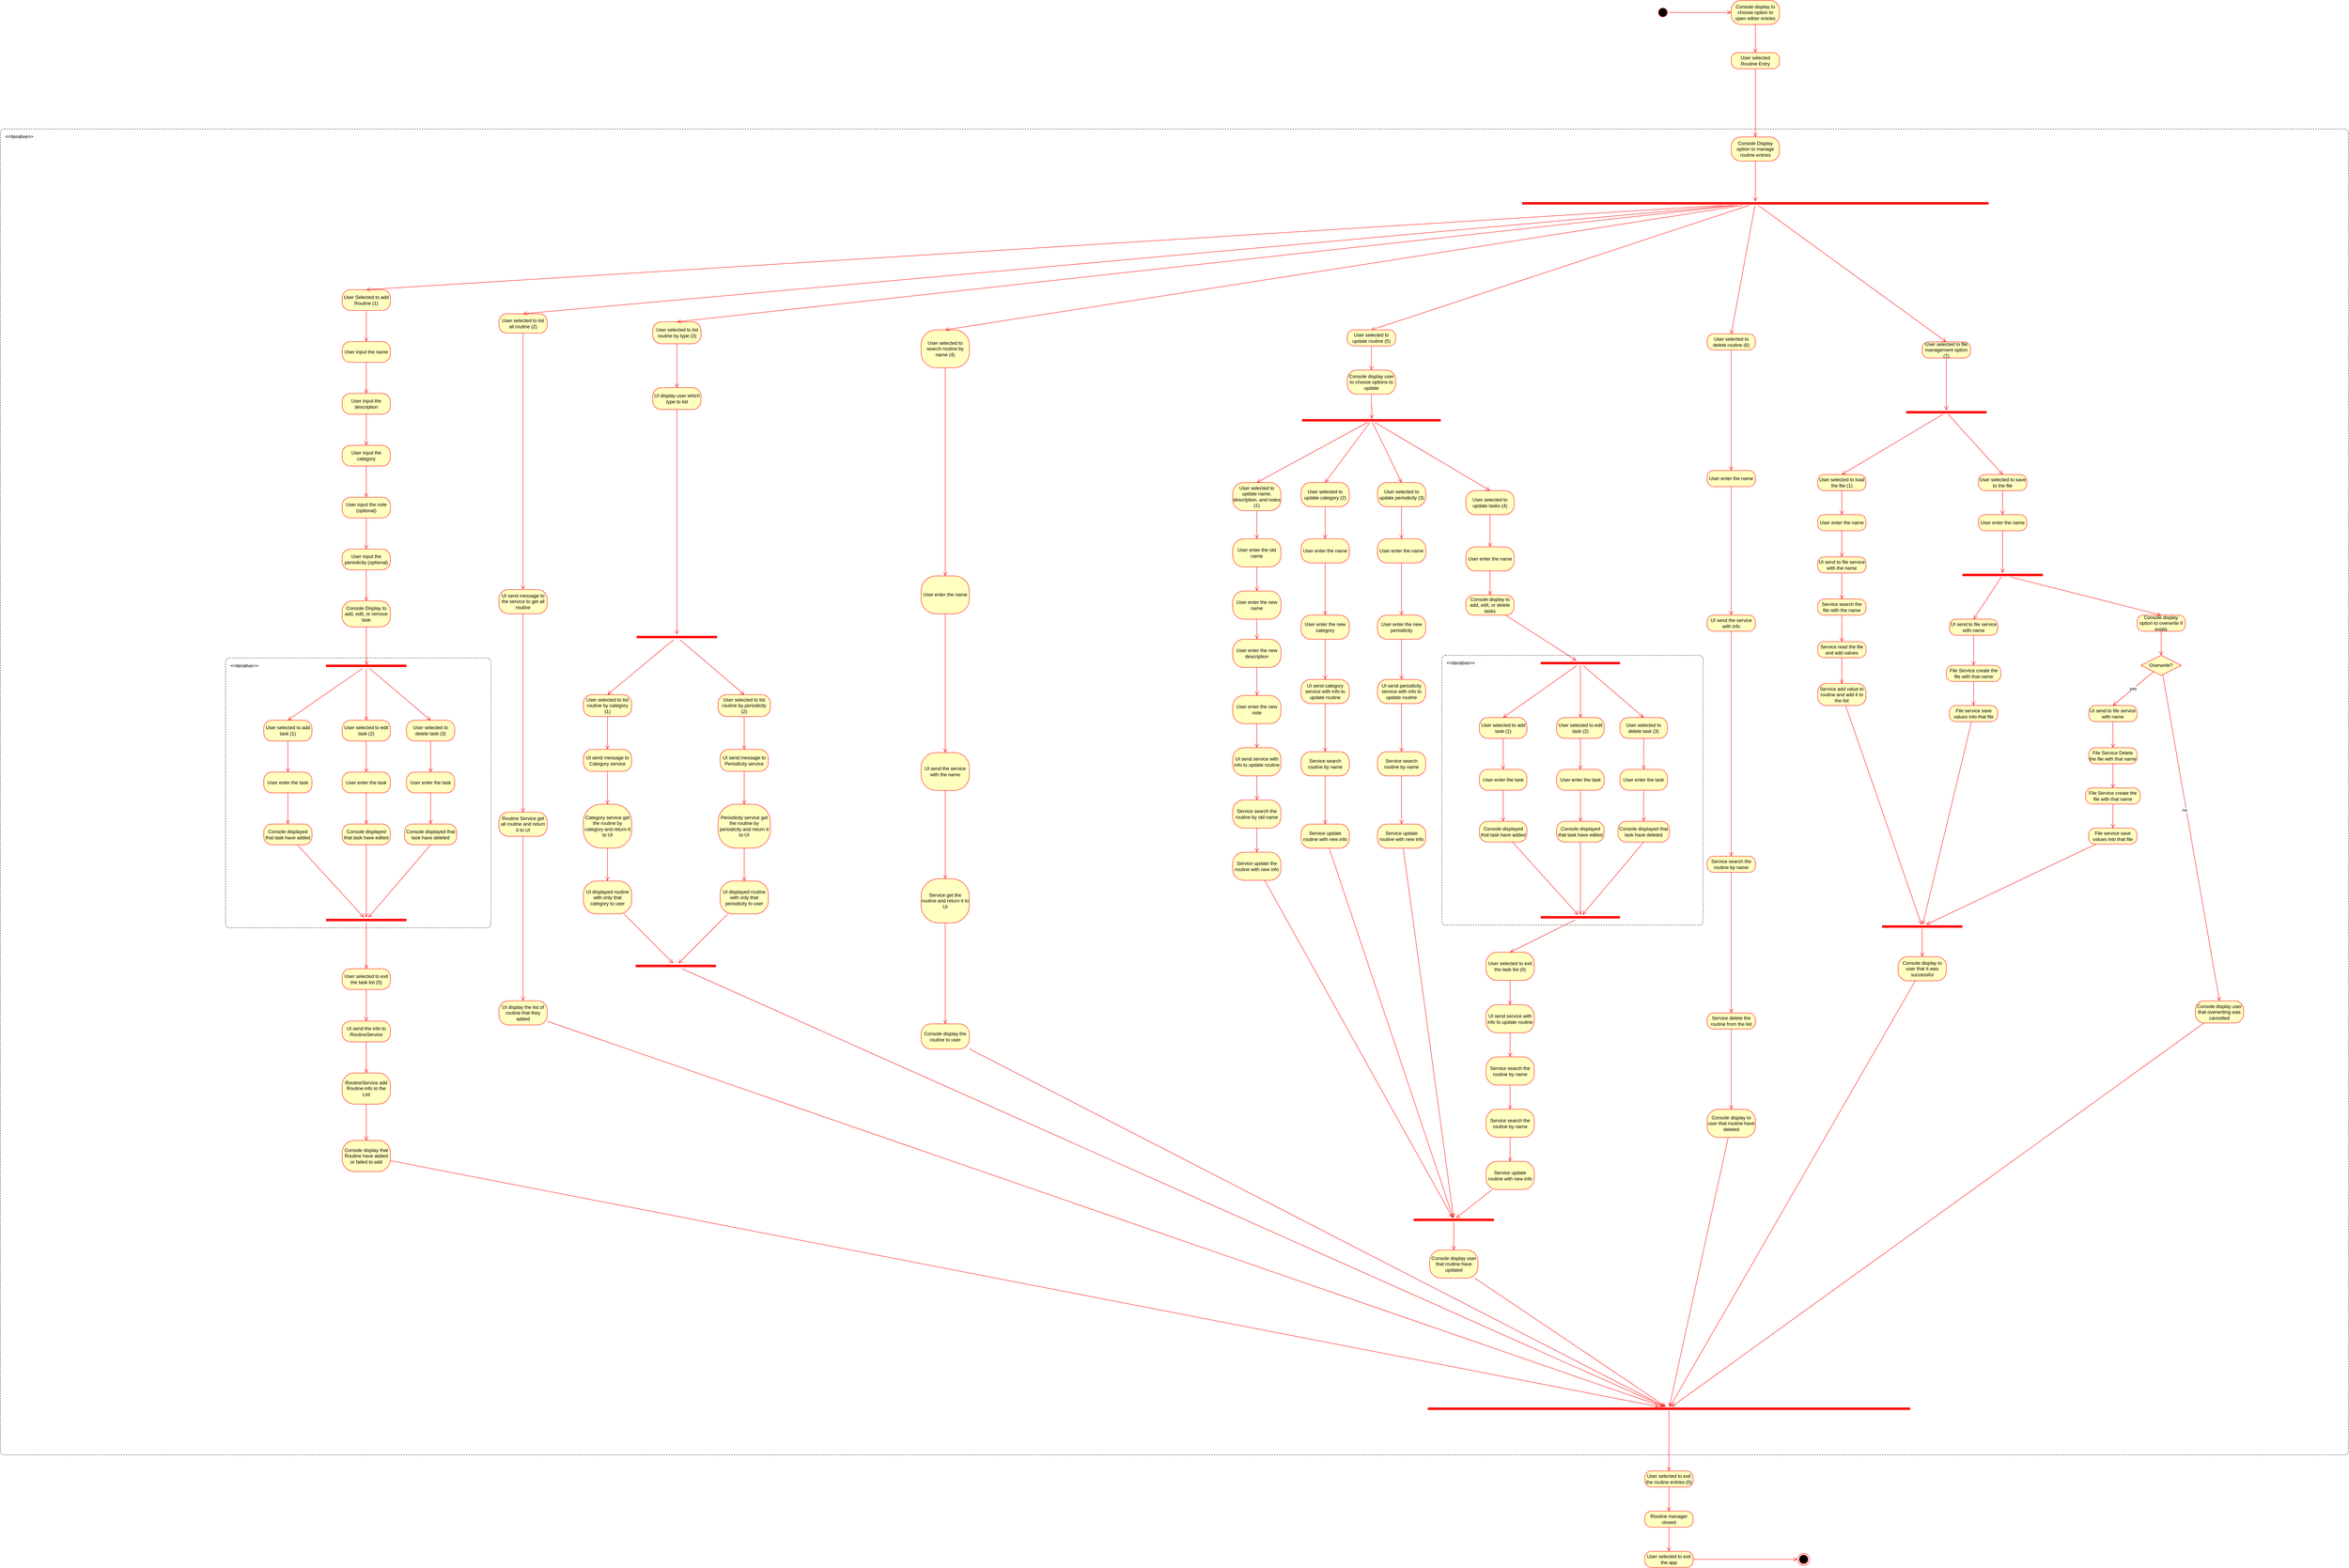<mxfile version="28.0.9">
  <diagram name="Page-1" id="aBFS7e_nygOSRtFvjxHp">
    <mxGraphModel dx="5757" dy="667" grid="1" gridSize="10" guides="1" tooltips="1" connect="1" arrows="1" fold="1" page="1" pageScale="1" pageWidth="850" pageHeight="1100" math="0" shadow="0">
      <root>
        <mxCell id="0" />
        <mxCell id="1" parent="0" />
        <mxCell id="xI2tX_Hjlg2Yhiu6L8t_-356" value="" style="group" vertex="1" connectable="0" parent="1">
          <mxGeometry x="-3950" y="470" width="5840" height="3300" as="geometry" />
        </mxCell>
        <mxCell id="xI2tX_Hjlg2Yhiu6L8t_-66" value="&amp;lt;&amp;lt;iterative&amp;gt;&amp;gt;" style="dashed=1;rounded=1;absoluteArcSize=1;arcSize=20;html=1;verticalAlign=top;align=left;spacingTop=5;spacingLeft=10;whiteSpace=wrap;" vertex="1" parent="xI2tX_Hjlg2Yhiu6L8t_-356">
          <mxGeometry width="5840" height="3300" as="geometry" />
        </mxCell>
        <mxCell id="xI2tX_Hjlg2Yhiu6L8t_-8" value="Console Display option to manage routine entries" style="rounded=1;whiteSpace=wrap;html=1;arcSize=40;fontColor=#000000;fillColor=#ffffc0;strokeColor=#ff0000;" vertex="1" parent="xI2tX_Hjlg2Yhiu6L8t_-356">
          <mxGeometry x="4305" y="20" width="120" height="60" as="geometry" />
        </mxCell>
        <mxCell id="xI2tX_Hjlg2Yhiu6L8t_-9" value="" style="html=1;verticalAlign=bottom;endArrow=open;endSize=8;strokeColor=#ff0000;rounded=0;" edge="1" source="xI2tX_Hjlg2Yhiu6L8t_-8" parent="xI2tX_Hjlg2Yhiu6L8t_-356" target="xI2tX_Hjlg2Yhiu6L8t_-10">
          <mxGeometry relative="1" as="geometry">
            <mxPoint x="4360" y="160" as="targetPoint" />
          </mxGeometry>
        </mxCell>
        <mxCell id="xI2tX_Hjlg2Yhiu6L8t_-10" value="" style="shape=line;html=1;strokeWidth=6;strokeColor=#ff0000;" vertex="1" parent="xI2tX_Hjlg2Yhiu6L8t_-356">
          <mxGeometry x="3785" y="180" width="1160" height="10" as="geometry" />
        </mxCell>
        <mxCell id="xI2tX_Hjlg2Yhiu6L8t_-77" value="" style="shape=line;html=1;strokeWidth=6;strokeColor=#ff0000;" vertex="1" parent="xI2tX_Hjlg2Yhiu6L8t_-356">
          <mxGeometry x="3550" y="3180" width="1200" height="10" as="geometry" />
        </mxCell>
        <mxCell id="xI2tX_Hjlg2Yhiu6L8t_-349" value="" style="group" vertex="1" connectable="0" parent="xI2tX_Hjlg2Yhiu6L8t_-356">
          <mxGeometry x="1240" y="460" width="120" height="1770" as="geometry" />
        </mxCell>
        <mxCell id="xI2tX_Hjlg2Yhiu6L8t_-90" value="" style="group" vertex="1" connectable="0" parent="xI2tX_Hjlg2Yhiu6L8t_-349">
          <mxGeometry width="120" height="1770" as="geometry" />
        </mxCell>
        <mxCell id="xI2tX_Hjlg2Yhiu6L8t_-81" value="User selected to list all routine (2)" style="rounded=1;whiteSpace=wrap;html=1;arcSize=40;fontColor=#000000;fillColor=#ffffc0;strokeColor=#ff0000;" vertex="1" parent="xI2tX_Hjlg2Yhiu6L8t_-90">
          <mxGeometry width="120" height="48.163" as="geometry" />
        </mxCell>
        <mxCell id="xI2tX_Hjlg2Yhiu6L8t_-82" value="" style="edgeStyle=orthogonalEdgeStyle;html=1;verticalAlign=bottom;endArrow=open;endSize=8;strokeColor=#ff0000;rounded=0;entryX=0.5;entryY=0;entryDx=0;entryDy=0;" edge="1" source="xI2tX_Hjlg2Yhiu6L8t_-81" parent="xI2tX_Hjlg2Yhiu6L8t_-90" target="xI2tX_Hjlg2Yhiu6L8t_-83">
          <mxGeometry relative="1" as="geometry">
            <mxPoint x="60" y="120.408" as="targetPoint" />
          </mxGeometry>
        </mxCell>
        <mxCell id="xI2tX_Hjlg2Yhiu6L8t_-83" value="UI send message to the service to get all routine" style="rounded=1;whiteSpace=wrap;html=1;arcSize=40;fontColor=#000000;fillColor=#ffffc0;strokeColor=#ff0000;" vertex="1" parent="xI2tX_Hjlg2Yhiu6L8t_-90">
          <mxGeometry y="686.327" width="120" height="60.204" as="geometry" />
        </mxCell>
        <mxCell id="xI2tX_Hjlg2Yhiu6L8t_-84" value="" style="edgeStyle=orthogonalEdgeStyle;html=1;verticalAlign=bottom;endArrow=open;endSize=8;strokeColor=#ff0000;rounded=0;entryX=0.5;entryY=0;entryDx=0;entryDy=0;" edge="1" source="xI2tX_Hjlg2Yhiu6L8t_-83" parent="xI2tX_Hjlg2Yhiu6L8t_-90" target="xI2tX_Hjlg2Yhiu6L8t_-85">
          <mxGeometry relative="1" as="geometry">
            <mxPoint x="60" y="818.776" as="targetPoint" />
          </mxGeometry>
        </mxCell>
        <mxCell id="xI2tX_Hjlg2Yhiu6L8t_-85" value="Routine Service get all routine and return it to UI" style="rounded=1;whiteSpace=wrap;html=1;arcSize=40;fontColor=#000000;fillColor=#ffffc0;strokeColor=#ff0000;" vertex="1" parent="xI2tX_Hjlg2Yhiu6L8t_-90">
          <mxGeometry y="1240.204" width="120" height="60.204" as="geometry" />
        </mxCell>
        <mxCell id="xI2tX_Hjlg2Yhiu6L8t_-86" value="" style="edgeStyle=orthogonalEdgeStyle;html=1;verticalAlign=bottom;endArrow=open;endSize=8;strokeColor=#ff0000;rounded=0;entryX=0.5;entryY=0;entryDx=0;entryDy=0;" edge="1" source="xI2tX_Hjlg2Yhiu6L8t_-85" parent="xI2tX_Hjlg2Yhiu6L8t_-90" target="xI2tX_Hjlg2Yhiu6L8t_-87">
          <mxGeometry relative="1" as="geometry">
            <mxPoint x="60" y="1372.653" as="targetPoint" />
          </mxGeometry>
        </mxCell>
        <mxCell id="xI2tX_Hjlg2Yhiu6L8t_-87" value="UI display the list of routine that they added" style="rounded=1;whiteSpace=wrap;html=1;arcSize=40;fontColor=#000000;fillColor=#ffffc0;strokeColor=#ff0000;" vertex="1" parent="xI2tX_Hjlg2Yhiu6L8t_-90">
          <mxGeometry y="1709.796" width="120" height="60.204" as="geometry" />
        </mxCell>
        <mxCell id="xI2tX_Hjlg2Yhiu6L8t_-350" value="" style="group" vertex="1" connectable="0" parent="xI2tX_Hjlg2Yhiu6L8t_-356">
          <mxGeometry x="1450" y="480" width="465" height="1610" as="geometry" />
        </mxCell>
        <mxCell id="xI2tX_Hjlg2Yhiu6L8t_-121" value="" style="group" vertex="1" connectable="0" parent="xI2tX_Hjlg2Yhiu6L8t_-350">
          <mxGeometry width="465" height="1610" as="geometry" />
        </mxCell>
        <mxCell id="xI2tX_Hjlg2Yhiu6L8t_-92" value="User selected to list routine by type (3)" style="rounded=1;whiteSpace=wrap;html=1;arcSize=40;fontColor=#000000;fillColor=#ffffc0;strokeColor=#ff0000;" vertex="1" parent="xI2tX_Hjlg2Yhiu6L8t_-121">
          <mxGeometry x="172.5" width="120" height="54.576" as="geometry" />
        </mxCell>
        <mxCell id="xI2tX_Hjlg2Yhiu6L8t_-93" value="" style="edgeStyle=orthogonalEdgeStyle;html=1;verticalAlign=bottom;endArrow=open;endSize=8;strokeColor=#ff0000;rounded=0;entryX=0.5;entryY=0;entryDx=0;entryDy=0;" edge="1" source="xI2tX_Hjlg2Yhiu6L8t_-92" parent="xI2tX_Hjlg2Yhiu6L8t_-121" target="xI2tX_Hjlg2Yhiu6L8t_-97">
          <mxGeometry relative="1" as="geometry">
            <mxPoint x="232.5" y="163.729" as="targetPoint" />
          </mxGeometry>
        </mxCell>
        <mxCell id="xI2tX_Hjlg2Yhiu6L8t_-97" value="UI display user which type to list" style="rounded=1;whiteSpace=wrap;html=1;arcSize=40;fontColor=#000000;fillColor=#ffffc0;strokeColor=#ff0000;" vertex="1" parent="xI2tX_Hjlg2Yhiu6L8t_-121">
          <mxGeometry x="172.5" y="163.729" width="120" height="54.576" as="geometry" />
        </mxCell>
        <mxCell id="xI2tX_Hjlg2Yhiu6L8t_-98" value="" style="edgeStyle=orthogonalEdgeStyle;html=1;verticalAlign=bottom;endArrow=open;endSize=8;strokeColor=#ff0000;rounded=0;" edge="1" source="xI2tX_Hjlg2Yhiu6L8t_-97" parent="xI2tX_Hjlg2Yhiu6L8t_-121" target="xI2tX_Hjlg2Yhiu6L8t_-95">
          <mxGeometry relative="1" as="geometry">
            <mxPoint x="232.5" y="341.102" as="targetPoint" />
          </mxGeometry>
        </mxCell>
        <mxCell id="xI2tX_Hjlg2Yhiu6L8t_-119" value="" style="group" vertex="1" connectable="0" parent="xI2tX_Hjlg2Yhiu6L8t_-121">
          <mxGeometry y="777.712" width="465" height="832.288" as="geometry" />
        </mxCell>
        <mxCell id="xI2tX_Hjlg2Yhiu6L8t_-95" value="" style="shape=line;html=1;strokeWidth=6;strokeColor=#ff0000;" vertex="1" parent="xI2tX_Hjlg2Yhiu6L8t_-119">
          <mxGeometry x="132.5" width="200" height="13.644" as="geometry" />
        </mxCell>
        <mxCell id="xI2tX_Hjlg2Yhiu6L8t_-96" value="" style="html=1;verticalAlign=bottom;endArrow=open;endSize=8;strokeColor=#ff0000;rounded=0;entryX=0.5;entryY=0;entryDx=0;entryDy=0;" edge="1" source="xI2tX_Hjlg2Yhiu6L8t_-95" parent="xI2tX_Hjlg2Yhiu6L8t_-119" target="xI2tX_Hjlg2Yhiu6L8t_-100">
          <mxGeometry relative="1" as="geometry">
            <mxPoint x="60" y="136.441" as="targetPoint" />
          </mxGeometry>
        </mxCell>
        <mxCell id="xI2tX_Hjlg2Yhiu6L8t_-99" value="" style="html=1;verticalAlign=bottom;endArrow=open;endSize=8;strokeColor=#ff0000;rounded=0;entryX=0.5;entryY=0;entryDx=0;entryDy=0;" edge="1" parent="xI2tX_Hjlg2Yhiu6L8t_-119" source="xI2tX_Hjlg2Yhiu6L8t_-95" target="xI2tX_Hjlg2Yhiu6L8t_-102">
          <mxGeometry relative="1" as="geometry">
            <mxPoint x="360" y="136.441" as="targetPoint" />
            <mxPoint x="260" y="68.22" as="sourcePoint" />
          </mxGeometry>
        </mxCell>
        <mxCell id="xI2tX_Hjlg2Yhiu6L8t_-100" value="User selected to list routine by category (1)" style="rounded=1;whiteSpace=wrap;html=1;arcSize=40;fontColor=#000000;fillColor=#ffffc0;strokeColor=#ff0000;" vertex="1" parent="xI2tX_Hjlg2Yhiu6L8t_-119">
          <mxGeometry y="150.085" width="120" height="54.576" as="geometry" />
        </mxCell>
        <mxCell id="xI2tX_Hjlg2Yhiu6L8t_-101" value="" style="edgeStyle=orthogonalEdgeStyle;html=1;verticalAlign=bottom;endArrow=open;endSize=8;strokeColor=#ff0000;rounded=0;entryX=0.5;entryY=0;entryDx=0;entryDy=0;" edge="1" source="xI2tX_Hjlg2Yhiu6L8t_-100" parent="xI2tX_Hjlg2Yhiu6L8t_-119" target="xI2tX_Hjlg2Yhiu6L8t_-104">
          <mxGeometry relative="1" as="geometry">
            <mxPoint x="230" y="204.661" as="targetPoint" />
          </mxGeometry>
        </mxCell>
        <mxCell id="xI2tX_Hjlg2Yhiu6L8t_-102" value="User selected to list routine by periodicity (2)" style="rounded=1;whiteSpace=wrap;html=1;arcSize=40;fontColor=#000000;fillColor=#ffffc0;strokeColor=#ff0000;" vertex="1" parent="xI2tX_Hjlg2Yhiu6L8t_-119">
          <mxGeometry x="335" y="150.085" width="130" height="54.576" as="geometry" />
        </mxCell>
        <mxCell id="xI2tX_Hjlg2Yhiu6L8t_-103" value="" style="edgeStyle=orthogonalEdgeStyle;html=1;verticalAlign=bottom;endArrow=open;endSize=8;strokeColor=#ff0000;rounded=0;entryX=0.5;entryY=0;entryDx=0;entryDy=0;" edge="1" source="xI2tX_Hjlg2Yhiu6L8t_-102" parent="xI2tX_Hjlg2Yhiu6L8t_-119" target="xI2tX_Hjlg2Yhiu6L8t_-113">
          <mxGeometry relative="1" as="geometry">
            <mxPoint x="400" y="286.525" as="targetPoint" />
          </mxGeometry>
        </mxCell>
        <mxCell id="xI2tX_Hjlg2Yhiu6L8t_-104" value="UI send message to Category service" style="rounded=1;whiteSpace=wrap;html=1;arcSize=40;fontColor=#000000;fillColor=#ffffc0;strokeColor=#ff0000;" vertex="1" parent="xI2tX_Hjlg2Yhiu6L8t_-119">
          <mxGeometry y="286.525" width="120" height="54.576" as="geometry" />
        </mxCell>
        <mxCell id="xI2tX_Hjlg2Yhiu6L8t_-105" value="" style="edgeStyle=orthogonalEdgeStyle;html=1;verticalAlign=bottom;endArrow=open;endSize=8;strokeColor=#ff0000;rounded=0;entryX=0.5;entryY=0;entryDx=0;entryDy=0;" edge="1" source="xI2tX_Hjlg2Yhiu6L8t_-104" parent="xI2tX_Hjlg2Yhiu6L8t_-119" target="xI2tX_Hjlg2Yhiu6L8t_-106">
          <mxGeometry relative="1" as="geometry">
            <mxPoint x="60" y="422.966" as="targetPoint" />
          </mxGeometry>
        </mxCell>
        <mxCell id="xI2tX_Hjlg2Yhiu6L8t_-106" value="Category service get the routine by category and return it to UI" style="rounded=1;whiteSpace=wrap;html=1;arcSize=40;fontColor=#000000;fillColor=#ffffc0;strokeColor=#ff0000;" vertex="1" parent="xI2tX_Hjlg2Yhiu6L8t_-119">
          <mxGeometry y="422.966" width="120" height="109.153" as="geometry" />
        </mxCell>
        <mxCell id="xI2tX_Hjlg2Yhiu6L8t_-107" value="" style="edgeStyle=orthogonalEdgeStyle;html=1;verticalAlign=bottom;endArrow=open;endSize=8;strokeColor=#ff0000;rounded=0;entryX=0.5;entryY=0;entryDx=0;entryDy=0;" edge="1" source="xI2tX_Hjlg2Yhiu6L8t_-106" parent="xI2tX_Hjlg2Yhiu6L8t_-119" target="xI2tX_Hjlg2Yhiu6L8t_-108">
          <mxGeometry relative="1" as="geometry">
            <mxPoint x="60" y="613.983" as="targetPoint" />
          </mxGeometry>
        </mxCell>
        <mxCell id="xI2tX_Hjlg2Yhiu6L8t_-108" value="UI displayed routine with only that category to user" style="rounded=1;whiteSpace=wrap;html=1;arcSize=40;fontColor=#000000;fillColor=#ffffc0;strokeColor=#ff0000;" vertex="1" parent="xI2tX_Hjlg2Yhiu6L8t_-119">
          <mxGeometry y="613.983" width="120" height="81.864" as="geometry" />
        </mxCell>
        <mxCell id="xI2tX_Hjlg2Yhiu6L8t_-109" value="" style="html=1;verticalAlign=bottom;endArrow=open;endSize=8;strokeColor=#ff0000;rounded=0;" edge="1" source="xI2tX_Hjlg2Yhiu6L8t_-108" parent="xI2tX_Hjlg2Yhiu6L8t_-119" target="xI2tX_Hjlg2Yhiu6L8t_-110">
          <mxGeometry relative="1" as="geometry">
            <mxPoint x="60" y="777.712" as="targetPoint" />
          </mxGeometry>
        </mxCell>
        <mxCell id="xI2tX_Hjlg2Yhiu6L8t_-110" value="" style="shape=line;html=1;strokeWidth=6;strokeColor=#ff0000;" vertex="1" parent="xI2tX_Hjlg2Yhiu6L8t_-119">
          <mxGeometry x="130" y="818.644" width="200" height="13.644" as="geometry" />
        </mxCell>
        <mxCell id="xI2tX_Hjlg2Yhiu6L8t_-113" value="UI send message to Periodicity service" style="rounded=1;whiteSpace=wrap;html=1;arcSize=40;fontColor=#000000;fillColor=#ffffc0;strokeColor=#ff0000;" vertex="1" parent="xI2tX_Hjlg2Yhiu6L8t_-119">
          <mxGeometry x="340" y="286.525" width="120" height="54.576" as="geometry" />
        </mxCell>
        <mxCell id="xI2tX_Hjlg2Yhiu6L8t_-114" value="" style="edgeStyle=orthogonalEdgeStyle;html=1;verticalAlign=bottom;endArrow=open;endSize=8;strokeColor=#ff0000;rounded=0;entryX=0.5;entryY=0;entryDx=0;entryDy=0;" edge="1" source="xI2tX_Hjlg2Yhiu6L8t_-113" parent="xI2tX_Hjlg2Yhiu6L8t_-119" target="xI2tX_Hjlg2Yhiu6L8t_-115">
          <mxGeometry relative="1" as="geometry">
            <mxPoint x="400" y="422.966" as="targetPoint" />
          </mxGeometry>
        </mxCell>
        <mxCell id="xI2tX_Hjlg2Yhiu6L8t_-115" value="Periodicity service get the routine by periodicity and return it to UI" style="rounded=1;whiteSpace=wrap;html=1;arcSize=40;fontColor=#000000;fillColor=#ffffc0;strokeColor=#ff0000;" vertex="1" parent="xI2tX_Hjlg2Yhiu6L8t_-119">
          <mxGeometry x="335" y="422.966" width="130" height="109.153" as="geometry" />
        </mxCell>
        <mxCell id="xI2tX_Hjlg2Yhiu6L8t_-116" value="" style="edgeStyle=orthogonalEdgeStyle;html=1;verticalAlign=bottom;endArrow=open;endSize=8;strokeColor=#ff0000;rounded=0;entryX=0.5;entryY=0;entryDx=0;entryDy=0;" edge="1" source="xI2tX_Hjlg2Yhiu6L8t_-115" parent="xI2tX_Hjlg2Yhiu6L8t_-119" target="xI2tX_Hjlg2Yhiu6L8t_-117">
          <mxGeometry relative="1" as="geometry">
            <mxPoint x="400" y="613.983" as="targetPoint" />
          </mxGeometry>
        </mxCell>
        <mxCell id="xI2tX_Hjlg2Yhiu6L8t_-117" value="UI displayed routine with only that periodicity to user" style="rounded=1;whiteSpace=wrap;html=1;arcSize=40;fontColor=#000000;fillColor=#ffffc0;strokeColor=#ff0000;" vertex="1" parent="xI2tX_Hjlg2Yhiu6L8t_-119">
          <mxGeometry x="340" y="613.983" width="120" height="81.864" as="geometry" />
        </mxCell>
        <mxCell id="xI2tX_Hjlg2Yhiu6L8t_-118" value="" style="html=1;verticalAlign=bottom;endArrow=open;endSize=8;strokeColor=#ff0000;rounded=0;" edge="1" source="xI2tX_Hjlg2Yhiu6L8t_-117" parent="xI2tX_Hjlg2Yhiu6L8t_-119" target="xI2tX_Hjlg2Yhiu6L8t_-110">
          <mxGeometry relative="1" as="geometry">
            <mxPoint x="563" y="818.644" as="targetPoint" />
          </mxGeometry>
        </mxCell>
        <mxCell id="xI2tX_Hjlg2Yhiu6L8t_-351" value="" style="group" vertex="1" connectable="0" parent="xI2tX_Hjlg2Yhiu6L8t_-356">
          <mxGeometry x="2290" y="500" width="120" height="1790" as="geometry" />
        </mxCell>
        <mxCell id="xI2tX_Hjlg2Yhiu6L8t_-162" value="" style="group" vertex="1" connectable="0" parent="xI2tX_Hjlg2Yhiu6L8t_-351">
          <mxGeometry width="120" height="1790" as="geometry" />
        </mxCell>
        <mxCell id="xI2tX_Hjlg2Yhiu6L8t_-152" value="User selected to search routine by name (4)" style="rounded=1;whiteSpace=wrap;html=1;arcSize=40;fontColor=#000000;fillColor=#ffffc0;strokeColor=#ff0000;" vertex="1" parent="xI2tX_Hjlg2Yhiu6L8t_-162">
          <mxGeometry width="120" height="94.211" as="geometry" />
        </mxCell>
        <mxCell id="xI2tX_Hjlg2Yhiu6L8t_-153" value="" style="edgeStyle=orthogonalEdgeStyle;html=1;verticalAlign=bottom;endArrow=open;endSize=8;strokeColor=#ff0000;rounded=0;entryX=0.5;entryY=0;entryDx=0;entryDy=0;" edge="1" source="xI2tX_Hjlg2Yhiu6L8t_-152" parent="xI2tX_Hjlg2Yhiu6L8t_-162" target="xI2tX_Hjlg2Yhiu6L8t_-154">
          <mxGeometry relative="1" as="geometry">
            <mxPoint x="60.5" y="219.825" as="targetPoint" />
          </mxGeometry>
        </mxCell>
        <mxCell id="xI2tX_Hjlg2Yhiu6L8t_-154" value="User enter the name" style="rounded=1;whiteSpace=wrap;html=1;arcSize=40;fontColor=#000000;fillColor=#ffffc0;strokeColor=#ff0000;" vertex="1" parent="xI2tX_Hjlg2Yhiu6L8t_-162">
          <mxGeometry y="612.368" width="120" height="94.211" as="geometry" />
        </mxCell>
        <mxCell id="xI2tX_Hjlg2Yhiu6L8t_-155" value="" style="edgeStyle=orthogonalEdgeStyle;html=1;verticalAlign=bottom;endArrow=open;endSize=8;strokeColor=#ff0000;rounded=0;entryX=0.5;entryY=0;entryDx=0;entryDy=0;" edge="1" source="xI2tX_Hjlg2Yhiu6L8t_-154" parent="xI2tX_Hjlg2Yhiu6L8t_-162" target="xI2tX_Hjlg2Yhiu6L8t_-156">
          <mxGeometry relative="1" as="geometry">
            <mxPoint x="60.5" y="439.649" as="targetPoint" />
          </mxGeometry>
        </mxCell>
        <mxCell id="xI2tX_Hjlg2Yhiu6L8t_-156" value="UI send the service with the name" style="rounded=1;whiteSpace=wrap;html=1;arcSize=40;fontColor=#000000;fillColor=#ffffc0;strokeColor=#ff0000;" vertex="1" parent="xI2tX_Hjlg2Yhiu6L8t_-162">
          <mxGeometry y="1052.018" width="120" height="94.211" as="geometry" />
        </mxCell>
        <mxCell id="xI2tX_Hjlg2Yhiu6L8t_-157" value="" style="edgeStyle=orthogonalEdgeStyle;html=1;verticalAlign=bottom;endArrow=open;endSize=8;strokeColor=#ff0000;rounded=0;entryX=0.5;entryY=0;entryDx=0;entryDy=0;" edge="1" source="xI2tX_Hjlg2Yhiu6L8t_-156" parent="xI2tX_Hjlg2Yhiu6L8t_-162" target="xI2tX_Hjlg2Yhiu6L8t_-158">
          <mxGeometry relative="1" as="geometry">
            <mxPoint x="60.5" y="659.474" as="targetPoint" />
          </mxGeometry>
        </mxCell>
        <mxCell id="xI2tX_Hjlg2Yhiu6L8t_-158" value="Service get the routine and return it to UI" style="rounded=1;whiteSpace=wrap;html=1;arcSize=40;fontColor=#000000;fillColor=#ffffc0;strokeColor=#ff0000;" vertex="1" parent="xI2tX_Hjlg2Yhiu6L8t_-162">
          <mxGeometry y="1366.053" width="120" height="109.912" as="geometry" />
        </mxCell>
        <mxCell id="xI2tX_Hjlg2Yhiu6L8t_-159" value="" style="edgeStyle=orthogonalEdgeStyle;html=1;verticalAlign=bottom;endArrow=open;endSize=8;strokeColor=#ff0000;rounded=0;entryX=0.5;entryY=0;entryDx=0;entryDy=0;" edge="1" source="xI2tX_Hjlg2Yhiu6L8t_-158" parent="xI2tX_Hjlg2Yhiu6L8t_-162" target="xI2tX_Hjlg2Yhiu6L8t_-160">
          <mxGeometry relative="1" as="geometry">
            <mxPoint x="60" y="863.596" as="targetPoint" />
          </mxGeometry>
        </mxCell>
        <mxCell id="xI2tX_Hjlg2Yhiu6L8t_-160" value="Console display the routine to user" style="rounded=1;whiteSpace=wrap;html=1;arcSize=40;fontColor=#000000;fillColor=#ffffc0;strokeColor=#ff0000;" vertex="1" parent="xI2tX_Hjlg2Yhiu6L8t_-162">
          <mxGeometry y="1727.193" width="120" height="62.807" as="geometry" />
        </mxCell>
        <mxCell id="xI2tX_Hjlg2Yhiu6L8t_-353" value="" style="group" vertex="1" connectable="0" parent="xI2tX_Hjlg2Yhiu6L8t_-356">
          <mxGeometry x="4245" y="510" width="120" height="2000" as="geometry" />
        </mxCell>
        <mxCell id="xI2tX_Hjlg2Yhiu6L8t_-280" value="" style="group" vertex="1" connectable="0" parent="xI2tX_Hjlg2Yhiu6L8t_-353">
          <mxGeometry width="120" height="2000" as="geometry" />
        </mxCell>
        <mxCell id="xI2tX_Hjlg2Yhiu6L8t_-267" value="User selected to delete routine (6)" style="rounded=1;whiteSpace=wrap;html=1;arcSize=40;fontColor=#000000;fillColor=#ffffc0;strokeColor=#ff0000;" vertex="1" parent="xI2tX_Hjlg2Yhiu6L8t_-280">
          <mxGeometry width="120" height="40" as="geometry" />
        </mxCell>
        <mxCell id="xI2tX_Hjlg2Yhiu6L8t_-268" value="" style="edgeStyle=orthogonalEdgeStyle;html=1;verticalAlign=bottom;endArrow=open;endSize=8;strokeColor=#ff0000;rounded=0;entryX=0.5;entryY=0;entryDx=0;entryDy=0;" edge="1" source="xI2tX_Hjlg2Yhiu6L8t_-267" parent="xI2tX_Hjlg2Yhiu6L8t_-280" target="xI2tX_Hjlg2Yhiu6L8t_-270">
          <mxGeometry relative="1" as="geometry">
            <mxPoint x="60" y="100" as="targetPoint" />
          </mxGeometry>
        </mxCell>
        <mxCell id="xI2tX_Hjlg2Yhiu6L8t_-270" value="User enter the name" style="rounded=1;whiteSpace=wrap;html=1;arcSize=40;fontColor=#000000;fillColor=#ffffc0;strokeColor=#ff0000;" vertex="1" parent="xI2tX_Hjlg2Yhiu6L8t_-280">
          <mxGeometry y="340" width="120" height="40" as="geometry" />
        </mxCell>
        <mxCell id="xI2tX_Hjlg2Yhiu6L8t_-271" value="" style="edgeStyle=orthogonalEdgeStyle;html=1;verticalAlign=bottom;endArrow=open;endSize=8;strokeColor=#ff0000;rounded=0;entryX=0.5;entryY=0;entryDx=0;entryDy=0;" edge="1" source="xI2tX_Hjlg2Yhiu6L8t_-270" parent="xI2tX_Hjlg2Yhiu6L8t_-280" target="xI2tX_Hjlg2Yhiu6L8t_-272">
          <mxGeometry relative="1" as="geometry">
            <mxPoint x="60" y="440" as="targetPoint" />
          </mxGeometry>
        </mxCell>
        <mxCell id="xI2tX_Hjlg2Yhiu6L8t_-272" value="UI send the service with info" style="rounded=1;whiteSpace=wrap;html=1;arcSize=40;fontColor=#000000;fillColor=#ffffc0;strokeColor=#ff0000;" vertex="1" parent="xI2tX_Hjlg2Yhiu6L8t_-280">
          <mxGeometry y="700" width="120" height="40" as="geometry" />
        </mxCell>
        <mxCell id="xI2tX_Hjlg2Yhiu6L8t_-273" value="" style="edgeStyle=orthogonalEdgeStyle;html=1;verticalAlign=bottom;endArrow=open;endSize=8;strokeColor=#ff0000;rounded=0;entryX=0.5;entryY=0;entryDx=0;entryDy=0;" edge="1" source="xI2tX_Hjlg2Yhiu6L8t_-272" parent="xI2tX_Hjlg2Yhiu6L8t_-280" target="xI2tX_Hjlg2Yhiu6L8t_-274">
          <mxGeometry relative="1" as="geometry">
            <mxPoint x="60" y="800" as="targetPoint" />
          </mxGeometry>
        </mxCell>
        <mxCell id="xI2tX_Hjlg2Yhiu6L8t_-274" value="Service search the routine by name" style="rounded=1;whiteSpace=wrap;html=1;arcSize=40;fontColor=#000000;fillColor=#ffffc0;strokeColor=#ff0000;" vertex="1" parent="xI2tX_Hjlg2Yhiu6L8t_-280">
          <mxGeometry y="1300" width="120" height="40" as="geometry" />
        </mxCell>
        <mxCell id="xI2tX_Hjlg2Yhiu6L8t_-275" value="" style="edgeStyle=orthogonalEdgeStyle;html=1;verticalAlign=bottom;endArrow=open;endSize=8;strokeColor=#ff0000;rounded=0;entryX=0.5;entryY=0;entryDx=0;entryDy=0;" edge="1" source="xI2tX_Hjlg2Yhiu6L8t_-274" parent="xI2tX_Hjlg2Yhiu6L8t_-280" target="xI2tX_Hjlg2Yhiu6L8t_-276">
          <mxGeometry relative="1" as="geometry">
            <mxPoint x="50" y="1400" as="targetPoint" />
          </mxGeometry>
        </mxCell>
        <mxCell id="xI2tX_Hjlg2Yhiu6L8t_-276" value="Service delete the routine from the list" style="rounded=1;whiteSpace=wrap;html=1;arcSize=40;fontColor=#000000;fillColor=#ffffc0;strokeColor=#ff0000;" vertex="1" parent="xI2tX_Hjlg2Yhiu6L8t_-280">
          <mxGeometry y="1690" width="120" height="40" as="geometry" />
        </mxCell>
        <mxCell id="xI2tX_Hjlg2Yhiu6L8t_-277" value="" style="edgeStyle=orthogonalEdgeStyle;html=1;verticalAlign=bottom;endArrow=open;endSize=8;strokeColor=#ff0000;rounded=0;entryX=0.5;entryY=0;entryDx=0;entryDy=0;" edge="1" source="xI2tX_Hjlg2Yhiu6L8t_-276" parent="xI2tX_Hjlg2Yhiu6L8t_-280" target="xI2tX_Hjlg2Yhiu6L8t_-278">
          <mxGeometry relative="1" as="geometry">
            <mxPoint x="60" y="1790" as="targetPoint" />
          </mxGeometry>
        </mxCell>
        <mxCell id="xI2tX_Hjlg2Yhiu6L8t_-278" value="Console display to user that routine have deleted" style="rounded=1;whiteSpace=wrap;html=1;arcSize=40;fontColor=#000000;fillColor=#ffffc0;strokeColor=#ff0000;" vertex="1" parent="xI2tX_Hjlg2Yhiu6L8t_-280">
          <mxGeometry y="1930" width="120" height="70" as="geometry" />
        </mxCell>
        <mxCell id="xI2tX_Hjlg2Yhiu6L8t_-355" value="" style="group" vertex="1" connectable="0" parent="xI2tX_Hjlg2Yhiu6L8t_-356">
          <mxGeometry x="4520" y="530" width="1059.3" height="1695" as="geometry" />
        </mxCell>
        <mxCell id="xI2tX_Hjlg2Yhiu6L8t_-339" value="" style="group" vertex="1" connectable="0" parent="xI2tX_Hjlg2Yhiu6L8t_-355">
          <mxGeometry width="1059.3" height="1695" as="geometry" />
        </mxCell>
        <mxCell id="xI2tX_Hjlg2Yhiu6L8t_-282" value="User selected to file management option (7)" style="rounded=1;whiteSpace=wrap;html=1;arcSize=40;fontColor=#000000;fillColor=#ffffc0;strokeColor=#ff0000;" vertex="1" parent="xI2tX_Hjlg2Yhiu6L8t_-339">
          <mxGeometry x="260" width="120" height="40" as="geometry" />
        </mxCell>
        <mxCell id="xI2tX_Hjlg2Yhiu6L8t_-283" value="" style="edgeStyle=orthogonalEdgeStyle;html=1;verticalAlign=bottom;endArrow=open;endSize=8;strokeColor=#ff0000;rounded=0;" edge="1" source="xI2tX_Hjlg2Yhiu6L8t_-282" parent="xI2tX_Hjlg2Yhiu6L8t_-339" target="xI2tX_Hjlg2Yhiu6L8t_-286">
          <mxGeometry relative="1" as="geometry">
            <mxPoint x="321" y="171" as="targetPoint" />
          </mxGeometry>
        </mxCell>
        <mxCell id="xI2tX_Hjlg2Yhiu6L8t_-284" value="User selected to load the file (1)" style="rounded=1;whiteSpace=wrap;html=1;arcSize=40;fontColor=#000000;fillColor=#ffffc0;strokeColor=#ff0000;" vertex="1" parent="xI2tX_Hjlg2Yhiu6L8t_-339">
          <mxGeometry y="330" width="120" height="40" as="geometry" />
        </mxCell>
        <mxCell id="xI2tX_Hjlg2Yhiu6L8t_-285" value="" style="edgeStyle=orthogonalEdgeStyle;html=1;verticalAlign=bottom;endArrow=open;endSize=8;strokeColor=#ff0000;rounded=0;entryX=0.5;entryY=0;entryDx=0;entryDy=0;" edge="1" source="xI2tX_Hjlg2Yhiu6L8t_-284" parent="xI2tX_Hjlg2Yhiu6L8t_-339" target="xI2tX_Hjlg2Yhiu6L8t_-289">
          <mxGeometry relative="1" as="geometry">
            <mxPoint x="60" y="430" as="targetPoint" />
          </mxGeometry>
        </mxCell>
        <mxCell id="xI2tX_Hjlg2Yhiu6L8t_-286" value="" style="shape=line;html=1;strokeWidth=6;strokeColor=#ff0000;" vertex="1" parent="xI2tX_Hjlg2Yhiu6L8t_-339">
          <mxGeometry x="220" y="170" width="200" height="10" as="geometry" />
        </mxCell>
        <mxCell id="xI2tX_Hjlg2Yhiu6L8t_-287" value="" style="html=1;verticalAlign=bottom;endArrow=open;endSize=8;strokeColor=#ff0000;rounded=0;entryX=0.5;entryY=0;entryDx=0;entryDy=0;" edge="1" source="xI2tX_Hjlg2Yhiu6L8t_-286" parent="xI2tX_Hjlg2Yhiu6L8t_-339" target="xI2tX_Hjlg2Yhiu6L8t_-284">
          <mxGeometry relative="1" as="geometry">
            <mxPoint x="320" y="250" as="targetPoint" />
          </mxGeometry>
        </mxCell>
        <mxCell id="xI2tX_Hjlg2Yhiu6L8t_-288" value="" style="html=1;verticalAlign=bottom;endArrow=open;endSize=8;strokeColor=#ff0000;rounded=0;entryX=0.5;entryY=0;entryDx=0;entryDy=0;" edge="1" parent="xI2tX_Hjlg2Yhiu6L8t_-339" source="xI2tX_Hjlg2Yhiu6L8t_-286" target="xI2tX_Hjlg2Yhiu6L8t_-305">
          <mxGeometry relative="1" as="geometry">
            <mxPoint x="470" y="320" as="targetPoint" />
            <mxPoint x="614" y="200" as="sourcePoint" />
          </mxGeometry>
        </mxCell>
        <mxCell id="xI2tX_Hjlg2Yhiu6L8t_-289" value="User enter the name" style="rounded=1;whiteSpace=wrap;html=1;arcSize=40;fontColor=#000000;fillColor=#ffffc0;strokeColor=#ff0000;" vertex="1" parent="xI2tX_Hjlg2Yhiu6L8t_-339">
          <mxGeometry y="430" width="120" height="40" as="geometry" />
        </mxCell>
        <mxCell id="xI2tX_Hjlg2Yhiu6L8t_-290" value="" style="edgeStyle=orthogonalEdgeStyle;html=1;verticalAlign=bottom;endArrow=open;endSize=8;strokeColor=#ff0000;rounded=0;entryX=0.5;entryY=0;entryDx=0;entryDy=0;" edge="1" source="xI2tX_Hjlg2Yhiu6L8t_-289" parent="xI2tX_Hjlg2Yhiu6L8t_-339" target="xI2tX_Hjlg2Yhiu6L8t_-291">
          <mxGeometry relative="1" as="geometry">
            <mxPoint x="60" y="530" as="targetPoint" />
          </mxGeometry>
        </mxCell>
        <mxCell id="xI2tX_Hjlg2Yhiu6L8t_-291" value="UI send to file service with the name" style="rounded=1;whiteSpace=wrap;html=1;arcSize=40;fontColor=#000000;fillColor=#ffffc0;strokeColor=#ff0000;" vertex="1" parent="xI2tX_Hjlg2Yhiu6L8t_-339">
          <mxGeometry y="535" width="120" height="40" as="geometry" />
        </mxCell>
        <mxCell id="xI2tX_Hjlg2Yhiu6L8t_-292" value="" style="edgeStyle=orthogonalEdgeStyle;html=1;verticalAlign=bottom;endArrow=open;endSize=8;strokeColor=#ff0000;rounded=0;entryX=0.5;entryY=0;entryDx=0;entryDy=0;" edge="1" source="xI2tX_Hjlg2Yhiu6L8t_-291" parent="xI2tX_Hjlg2Yhiu6L8t_-339" target="xI2tX_Hjlg2Yhiu6L8t_-293">
          <mxGeometry relative="1" as="geometry">
            <mxPoint x="60" y="635" as="targetPoint" />
          </mxGeometry>
        </mxCell>
        <mxCell id="xI2tX_Hjlg2Yhiu6L8t_-293" value="Service search the file with the name" style="rounded=1;whiteSpace=wrap;html=1;arcSize=40;fontColor=#000000;fillColor=#ffffc0;strokeColor=#ff0000;" vertex="1" parent="xI2tX_Hjlg2Yhiu6L8t_-339">
          <mxGeometry y="640" width="120" height="40" as="geometry" />
        </mxCell>
        <mxCell id="xI2tX_Hjlg2Yhiu6L8t_-294" value="" style="edgeStyle=orthogonalEdgeStyle;html=1;verticalAlign=bottom;endArrow=open;endSize=8;strokeColor=#ff0000;rounded=0;entryX=0.5;entryY=0;entryDx=0;entryDy=0;" edge="1" source="xI2tX_Hjlg2Yhiu6L8t_-293" parent="xI2tX_Hjlg2Yhiu6L8t_-339" target="xI2tX_Hjlg2Yhiu6L8t_-295">
          <mxGeometry relative="1" as="geometry">
            <mxPoint x="60" y="740" as="targetPoint" />
          </mxGeometry>
        </mxCell>
        <mxCell id="xI2tX_Hjlg2Yhiu6L8t_-295" value="Service read the file and add values" style="rounded=1;whiteSpace=wrap;html=1;arcSize=40;fontColor=#000000;fillColor=#ffffc0;strokeColor=#ff0000;" vertex="1" parent="xI2tX_Hjlg2Yhiu6L8t_-339">
          <mxGeometry y="746" width="120" height="40" as="geometry" />
        </mxCell>
        <mxCell id="xI2tX_Hjlg2Yhiu6L8t_-296" value="" style="edgeStyle=orthogonalEdgeStyle;html=1;verticalAlign=bottom;endArrow=open;endSize=8;strokeColor=#ff0000;rounded=0;entryX=0.5;entryY=0;entryDx=0;entryDy=0;" edge="1" source="xI2tX_Hjlg2Yhiu6L8t_-295" parent="xI2tX_Hjlg2Yhiu6L8t_-339" target="xI2tX_Hjlg2Yhiu6L8t_-297">
          <mxGeometry relative="1" as="geometry">
            <mxPoint x="60" y="846" as="targetPoint" />
          </mxGeometry>
        </mxCell>
        <mxCell id="xI2tX_Hjlg2Yhiu6L8t_-297" value="Service add value to routine and add it to the list" style="rounded=1;whiteSpace=wrap;html=1;arcSize=40;fontColor=#000000;fillColor=#ffffc0;strokeColor=#ff0000;" vertex="1" parent="xI2tX_Hjlg2Yhiu6L8t_-339">
          <mxGeometry y="850" width="120" height="55" as="geometry" />
        </mxCell>
        <mxCell id="xI2tX_Hjlg2Yhiu6L8t_-298" value="" style="html=1;verticalAlign=bottom;endArrow=open;endSize=8;strokeColor=#ff0000;rounded=0;" edge="1" source="xI2tX_Hjlg2Yhiu6L8t_-297" parent="xI2tX_Hjlg2Yhiu6L8t_-339" target="xI2tX_Hjlg2Yhiu6L8t_-303">
          <mxGeometry relative="1" as="geometry">
            <mxPoint x="60" y="965" as="targetPoint" />
          </mxGeometry>
        </mxCell>
        <mxCell id="xI2tX_Hjlg2Yhiu6L8t_-303" value="" style="shape=line;html=1;strokeWidth=6;strokeColor=#ff0000;" vertex="1" parent="xI2tX_Hjlg2Yhiu6L8t_-339">
          <mxGeometry x="160" y="1450" width="200" height="10" as="geometry" />
        </mxCell>
        <mxCell id="xI2tX_Hjlg2Yhiu6L8t_-304" value="" style="edgeStyle=orthogonalEdgeStyle;html=1;verticalAlign=bottom;endArrow=open;endSize=8;strokeColor=#ff0000;rounded=0;entryX=0.5;entryY=0;entryDx=0;entryDy=0;" edge="1" source="xI2tX_Hjlg2Yhiu6L8t_-303" parent="xI2tX_Hjlg2Yhiu6L8t_-339" target="xI2tX_Hjlg2Yhiu6L8t_-337">
          <mxGeometry relative="1" as="geometry">
            <mxPoint x="260" y="1530" as="targetPoint" />
          </mxGeometry>
        </mxCell>
        <mxCell id="xI2tX_Hjlg2Yhiu6L8t_-305" value="User selected to save to the file" style="rounded=1;whiteSpace=wrap;html=1;arcSize=40;fontColor=#000000;fillColor=#ffffc0;strokeColor=#ff0000;" vertex="1" parent="xI2tX_Hjlg2Yhiu6L8t_-339">
          <mxGeometry x="400" y="330" width="120" height="40" as="geometry" />
        </mxCell>
        <mxCell id="xI2tX_Hjlg2Yhiu6L8t_-306" value="" style="edgeStyle=orthogonalEdgeStyle;html=1;verticalAlign=bottom;endArrow=open;endSize=8;strokeColor=#ff0000;rounded=0;entryX=0.5;entryY=0;entryDx=0;entryDy=0;" edge="1" source="xI2tX_Hjlg2Yhiu6L8t_-305" parent="xI2tX_Hjlg2Yhiu6L8t_-339" target="xI2tX_Hjlg2Yhiu6L8t_-307">
          <mxGeometry relative="1" as="geometry">
            <mxPoint x="460" y="430" as="targetPoint" />
          </mxGeometry>
        </mxCell>
        <mxCell id="xI2tX_Hjlg2Yhiu6L8t_-307" value="User enter the name" style="rounded=1;whiteSpace=wrap;html=1;arcSize=40;fontColor=#000000;fillColor=#ffffc0;strokeColor=#ff0000;" vertex="1" parent="xI2tX_Hjlg2Yhiu6L8t_-339">
          <mxGeometry x="400" y="430" width="120" height="40" as="geometry" />
        </mxCell>
        <mxCell id="xI2tX_Hjlg2Yhiu6L8t_-308" value="" style="html=1;verticalAlign=bottom;endArrow=open;endSize=8;strokeColor=#ff0000;rounded=0;" edge="1" source="xI2tX_Hjlg2Yhiu6L8t_-307" parent="xI2tX_Hjlg2Yhiu6L8t_-339" target="xI2tX_Hjlg2Yhiu6L8t_-318">
          <mxGeometry relative="1" as="geometry">
            <mxPoint x="560" y="480" as="targetPoint" />
          </mxGeometry>
        </mxCell>
        <mxCell id="xI2tX_Hjlg2Yhiu6L8t_-309" value="Console display option to overwrite if exists" style="rounded=1;whiteSpace=wrap;html=1;arcSize=40;fontColor=#000000;fillColor=#ffffc0;strokeColor=#ff0000;" vertex="1" parent="xI2tX_Hjlg2Yhiu6L8t_-339">
          <mxGeometry x="794.3" y="680" width="120" height="40" as="geometry" />
        </mxCell>
        <mxCell id="xI2tX_Hjlg2Yhiu6L8t_-310" value="" style="edgeStyle=orthogonalEdgeStyle;html=1;verticalAlign=bottom;endArrow=open;endSize=8;strokeColor=#ff0000;rounded=0;" edge="1" source="xI2tX_Hjlg2Yhiu6L8t_-309" parent="xI2tX_Hjlg2Yhiu6L8t_-339">
          <mxGeometry relative="1" as="geometry">
            <mxPoint x="854.3" y="780" as="targetPoint" />
          </mxGeometry>
        </mxCell>
        <mxCell id="xI2tX_Hjlg2Yhiu6L8t_-311" value="Overwrite?" style="rhombus;whiteSpace=wrap;html=1;fontColor=#000000;fillColor=#ffffc0;strokeColor=#ff0000;" vertex="1" parent="xI2tX_Hjlg2Yhiu6L8t_-339">
          <mxGeometry x="804.3" y="780" width="100" height="50" as="geometry" />
        </mxCell>
        <mxCell id="xI2tX_Hjlg2Yhiu6L8t_-312" value="no" style="html=1;align=left;verticalAlign=bottom;endArrow=open;endSize=8;strokeColor=#ff0000;rounded=0;entryX=0.5;entryY=0;entryDx=0;entryDy=0;" edge="1" source="xI2tX_Hjlg2Yhiu6L8t_-311" parent="xI2tX_Hjlg2Yhiu6L8t_-339" target="xI2tX_Hjlg2Yhiu6L8t_-320">
          <mxGeometry x="-0.153" y="-13" relative="1" as="geometry">
            <mxPoint x="994.3" y="1640" as="targetPoint" />
            <mxPoint as="offset" />
          </mxGeometry>
        </mxCell>
        <mxCell id="xI2tX_Hjlg2Yhiu6L8t_-313" value="yes" style="html=1;align=left;verticalAlign=top;endArrow=open;endSize=8;strokeColor=#ff0000;rounded=0;entryX=0.5;entryY=0;entryDx=0;entryDy=0;" edge="1" source="xI2tX_Hjlg2Yhiu6L8t_-311" parent="xI2tX_Hjlg2Yhiu6L8t_-339" target="xI2tX_Hjlg2Yhiu6L8t_-314">
          <mxGeometry x="-0.001" y="-17" relative="1" as="geometry">
            <mxPoint x="772.08" y="906.11" as="targetPoint" />
            <mxPoint x="644.302" y="829.999" as="sourcePoint" />
            <mxPoint as="offset" />
          </mxGeometry>
        </mxCell>
        <mxCell id="xI2tX_Hjlg2Yhiu6L8t_-314" value="UI send to file service with name" style="rounded=1;whiteSpace=wrap;html=1;arcSize=40;fontColor=#000000;fillColor=#ffffc0;strokeColor=#ff0000;" vertex="1" parent="xI2tX_Hjlg2Yhiu6L8t_-339">
          <mxGeometry x="674.3" y="905" width="120" height="40" as="geometry" />
        </mxCell>
        <mxCell id="xI2tX_Hjlg2Yhiu6L8t_-315" value="" style="edgeStyle=orthogonalEdgeStyle;html=1;verticalAlign=bottom;endArrow=open;endSize=8;strokeColor=#ff0000;rounded=0;entryX=0.5;entryY=0;entryDx=0;entryDy=0;" edge="1" source="xI2tX_Hjlg2Yhiu6L8t_-314" parent="xI2tX_Hjlg2Yhiu6L8t_-339" target="xI2tX_Hjlg2Yhiu6L8t_-316">
          <mxGeometry relative="1" as="geometry">
            <mxPoint x="730" y="1005" as="targetPoint" />
          </mxGeometry>
        </mxCell>
        <mxCell id="xI2tX_Hjlg2Yhiu6L8t_-316" value="File Service Delete the file with that name" style="rounded=1;whiteSpace=wrap;html=1;arcSize=40;fontColor=#000000;fillColor=#ffffc0;strokeColor=#ff0000;" vertex="1" parent="xI2tX_Hjlg2Yhiu6L8t_-339">
          <mxGeometry x="674.3" y="1010" width="120" height="40" as="geometry" />
        </mxCell>
        <mxCell id="xI2tX_Hjlg2Yhiu6L8t_-317" value="" style="edgeStyle=orthogonalEdgeStyle;html=1;verticalAlign=bottom;endArrow=open;endSize=8;strokeColor=#ff0000;rounded=0;entryX=0.5;entryY=0;entryDx=0;entryDy=0;" edge="1" source="xI2tX_Hjlg2Yhiu6L8t_-316" parent="xI2tX_Hjlg2Yhiu6L8t_-339" target="xI2tX_Hjlg2Yhiu6L8t_-322">
          <mxGeometry relative="1" as="geometry">
            <mxPoint x="734.3" y="1110" as="targetPoint" />
          </mxGeometry>
        </mxCell>
        <mxCell id="xI2tX_Hjlg2Yhiu6L8t_-318" value="" style="shape=line;html=1;strokeWidth=6;strokeColor=#ff0000;" vertex="1" parent="xI2tX_Hjlg2Yhiu6L8t_-339">
          <mxGeometry x="360" y="575" width="200" height="10" as="geometry" />
        </mxCell>
        <mxCell id="xI2tX_Hjlg2Yhiu6L8t_-319" value="" style="html=1;verticalAlign=bottom;endArrow=open;endSize=8;strokeColor=#ff0000;rounded=0;entryX=0.5;entryY=0;entryDx=0;entryDy=0;" edge="1" source="xI2tX_Hjlg2Yhiu6L8t_-318" parent="xI2tX_Hjlg2Yhiu6L8t_-339" target="xI2tX_Hjlg2Yhiu6L8t_-309">
          <mxGeometry relative="1" as="geometry">
            <mxPoint x="704.3" y="655" as="targetPoint" />
            <mxPoint x="711.8" y="585" as="sourcePoint" />
          </mxGeometry>
        </mxCell>
        <mxCell id="xI2tX_Hjlg2Yhiu6L8t_-320" value="Console display user that overwriting was cancelled" style="rounded=1;whiteSpace=wrap;html=1;arcSize=40;fontColor=#000000;fillColor=#ffffc0;strokeColor=#ff0000;" vertex="1" parent="xI2tX_Hjlg2Yhiu6L8t_-339">
          <mxGeometry x="939.3" y="1640" width="120" height="55" as="geometry" />
        </mxCell>
        <mxCell id="xI2tX_Hjlg2Yhiu6L8t_-322" value="File Service create the file with that name" style="rounded=1;whiteSpace=wrap;html=1;arcSize=40;fontColor=#000000;fillColor=#ffffc0;strokeColor=#ff0000;" vertex="1" parent="xI2tX_Hjlg2Yhiu6L8t_-339">
          <mxGeometry x="666.45" y="1110" width="135.7" height="40" as="geometry" />
        </mxCell>
        <mxCell id="xI2tX_Hjlg2Yhiu6L8t_-323" value="" style="edgeStyle=orthogonalEdgeStyle;html=1;verticalAlign=bottom;endArrow=open;endSize=8;strokeColor=#ff0000;rounded=0;entryX=0.5;entryY=0;entryDx=0;entryDy=0;" edge="1" source="xI2tX_Hjlg2Yhiu6L8t_-322" parent="xI2tX_Hjlg2Yhiu6L8t_-339" target="xI2tX_Hjlg2Yhiu6L8t_-324">
          <mxGeometry relative="1" as="geometry">
            <mxPoint x="734.3" y="1210" as="targetPoint" />
          </mxGeometry>
        </mxCell>
        <mxCell id="xI2tX_Hjlg2Yhiu6L8t_-324" value="File service save values into that file" style="rounded=1;whiteSpace=wrap;html=1;arcSize=40;fontColor=#000000;fillColor=#ffffc0;strokeColor=#ff0000;" vertex="1" parent="xI2tX_Hjlg2Yhiu6L8t_-339">
          <mxGeometry x="674" y="1210" width="120" height="40" as="geometry" />
        </mxCell>
        <mxCell id="xI2tX_Hjlg2Yhiu6L8t_-325" value="" style="html=1;verticalAlign=bottom;endArrow=open;endSize=8;strokeColor=#ff0000;rounded=0;" edge="1" source="xI2tX_Hjlg2Yhiu6L8t_-324" parent="xI2tX_Hjlg2Yhiu6L8t_-339" target="xI2tX_Hjlg2Yhiu6L8t_-303">
          <mxGeometry relative="1" as="geometry">
            <mxPoint x="734" y="1310" as="targetPoint" />
          </mxGeometry>
        </mxCell>
        <mxCell id="xI2tX_Hjlg2Yhiu6L8t_-330" value="" style="html=1;verticalAlign=bottom;endArrow=open;endSize=8;strokeColor=#ff0000;rounded=0;entryX=0.5;entryY=0;entryDx=0;entryDy=0;" edge="1" parent="xI2tX_Hjlg2Yhiu6L8t_-339" source="xI2tX_Hjlg2Yhiu6L8t_-318" target="xI2tX_Hjlg2Yhiu6L8t_-331">
          <mxGeometry relative="1" as="geometry">
            <mxPoint x="380" y="680" as="targetPoint" />
            <mxPoint x="490" y="595" as="sourcePoint" />
          </mxGeometry>
        </mxCell>
        <mxCell id="xI2tX_Hjlg2Yhiu6L8t_-331" value="UI send to file service with name" style="rounded=1;whiteSpace=wrap;html=1;arcSize=40;fontColor=#000000;fillColor=#ffffc0;strokeColor=#ff0000;" vertex="1" parent="xI2tX_Hjlg2Yhiu6L8t_-339">
          <mxGeometry x="327.85" y="690" width="120" height="40" as="geometry" />
        </mxCell>
        <mxCell id="xI2tX_Hjlg2Yhiu6L8t_-332" value="File Service create the file with that name" style="rounded=1;whiteSpace=wrap;html=1;arcSize=40;fontColor=#000000;fillColor=#ffffc0;strokeColor=#ff0000;" vertex="1" parent="xI2tX_Hjlg2Yhiu6L8t_-339">
          <mxGeometry x="320.0" y="805" width="135.7" height="40" as="geometry" />
        </mxCell>
        <mxCell id="xI2tX_Hjlg2Yhiu6L8t_-333" value="" style="edgeStyle=orthogonalEdgeStyle;html=1;verticalAlign=bottom;endArrow=open;endSize=8;strokeColor=#ff0000;rounded=0;entryX=0.5;entryY=0;entryDx=0;entryDy=0;" edge="1" source="xI2tX_Hjlg2Yhiu6L8t_-331" parent="xI2tX_Hjlg2Yhiu6L8t_-339" target="xI2tX_Hjlg2Yhiu6L8t_-332">
          <mxGeometry relative="1" as="geometry">
            <mxPoint x="389.7" y="800" as="targetPoint" />
          </mxGeometry>
        </mxCell>
        <mxCell id="xI2tX_Hjlg2Yhiu6L8t_-334" value="" style="edgeStyle=orthogonalEdgeStyle;html=1;verticalAlign=bottom;endArrow=open;endSize=8;strokeColor=#ff0000;rounded=0;entryX=0.5;entryY=0;entryDx=0;entryDy=0;" edge="1" source="xI2tX_Hjlg2Yhiu6L8t_-332" target="xI2tX_Hjlg2Yhiu6L8t_-335" parent="xI2tX_Hjlg2Yhiu6L8t_-339">
          <mxGeometry relative="1" as="geometry">
            <mxPoint x="387.85" y="905" as="targetPoint" />
          </mxGeometry>
        </mxCell>
        <mxCell id="xI2tX_Hjlg2Yhiu6L8t_-335" value="File service save values into that file" style="rounded=1;whiteSpace=wrap;html=1;arcSize=40;fontColor=#000000;fillColor=#ffffc0;strokeColor=#ff0000;" vertex="1" parent="xI2tX_Hjlg2Yhiu6L8t_-339">
          <mxGeometry x="327.55" y="905" width="120" height="40" as="geometry" />
        </mxCell>
        <mxCell id="xI2tX_Hjlg2Yhiu6L8t_-336" value="" style="html=1;verticalAlign=bottom;endArrow=open;endSize=8;strokeColor=#ff0000;rounded=0;" edge="1" source="xI2tX_Hjlg2Yhiu6L8t_-335" parent="xI2tX_Hjlg2Yhiu6L8t_-339" target="xI2tX_Hjlg2Yhiu6L8t_-303">
          <mxGeometry relative="1" as="geometry">
            <mxPoint x="-5.58" y="1252.5" as="targetPoint" />
          </mxGeometry>
        </mxCell>
        <mxCell id="xI2tX_Hjlg2Yhiu6L8t_-337" value="Console display to user that it was successful" style="rounded=1;whiteSpace=wrap;html=1;arcSize=40;fontColor=#000000;fillColor=#ffffc0;strokeColor=#ff0000;" vertex="1" parent="xI2tX_Hjlg2Yhiu6L8t_-339">
          <mxGeometry x="200" y="1530" width="120" height="60" as="geometry" />
        </mxCell>
        <mxCell id="xI2tX_Hjlg2Yhiu6L8t_-80" value="" style="html=1;verticalAlign=bottom;endArrow=open;endSize=8;strokeColor=#ff0000;rounded=0;entryX=0.5;entryY=0;entryDx=0;entryDy=0;" edge="1" parent="xI2tX_Hjlg2Yhiu6L8t_-356" source="xI2tX_Hjlg2Yhiu6L8t_-10" target="xI2tX_Hjlg2Yhiu6L8t_-81">
          <mxGeometry relative="1" as="geometry">
            <mxPoint x="1980" y="437.959" as="targetPoint" />
            <mxPoint x="3195" y="437.959" as="sourcePoint" />
          </mxGeometry>
        </mxCell>
        <mxCell id="xI2tX_Hjlg2Yhiu6L8t_-88" value="" style="html=1;verticalAlign=bottom;endArrow=open;endSize=8;strokeColor=#ff0000;rounded=0;" edge="1" source="xI2tX_Hjlg2Yhiu6L8t_-87" parent="xI2tX_Hjlg2Yhiu6L8t_-356" target="xI2tX_Hjlg2Yhiu6L8t_-77">
          <mxGeometry relative="1" as="geometry">
            <mxPoint x="1970" y="2292.245" as="targetPoint" />
          </mxGeometry>
        </mxCell>
        <mxCell id="xI2tX_Hjlg2Yhiu6L8t_-94" value="" style="html=1;verticalAlign=bottom;endArrow=open;endSize=8;strokeColor=#ff0000;rounded=0;entryX=0.5;entryY=0;entryDx=0;entryDy=0;" edge="1" parent="xI2tX_Hjlg2Yhiu6L8t_-356" source="xI2tX_Hjlg2Yhiu6L8t_-10" target="xI2tX_Hjlg2Yhiu6L8t_-92">
          <mxGeometry relative="1" as="geometry">
            <mxPoint x="2262.5" y="524.576" as="targetPoint" />
            <mxPoint x="3060.5" y="197.119" as="sourcePoint" />
          </mxGeometry>
        </mxCell>
        <mxCell id="xI2tX_Hjlg2Yhiu6L8t_-111" value="" style="html=1;verticalAlign=bottom;endArrow=open;endSize=8;strokeColor=#ff0000;rounded=0;" edge="1" source="xI2tX_Hjlg2Yhiu6L8t_-110" parent="xI2tX_Hjlg2Yhiu6L8t_-356" target="xI2tX_Hjlg2Yhiu6L8t_-77">
          <mxGeometry relative="1" as="geometry">
            <mxPoint x="2352.5" y="1738.898" as="targetPoint" />
          </mxGeometry>
        </mxCell>
        <mxCell id="xI2tX_Hjlg2Yhiu6L8t_-151" value="" style="html=1;verticalAlign=bottom;endArrow=open;endSize=8;strokeColor=#ff0000;rounded=0;entryX=0.5;entryY=0;entryDx=0;entryDy=0;" edge="1" parent="xI2tX_Hjlg2Yhiu6L8t_-356" source="xI2tX_Hjlg2Yhiu6L8t_-10" target="xI2tX_Hjlg2Yhiu6L8t_-152">
          <mxGeometry relative="1" as="geometry">
            <mxPoint x="2790" y="490" as="targetPoint" />
            <mxPoint x="3704" y="163.246" as="sourcePoint" />
          </mxGeometry>
        </mxCell>
        <mxCell id="xI2tX_Hjlg2Yhiu6L8t_-161" value="" style="html=1;verticalAlign=bottom;endArrow=open;endSize=8;strokeColor=#ff0000;rounded=0;" edge="1" source="xI2tX_Hjlg2Yhiu6L8t_-160" parent="xI2tX_Hjlg2Yhiu6L8t_-356" target="xI2tX_Hjlg2Yhiu6L8t_-77">
          <mxGeometry relative="1" as="geometry">
            <mxPoint x="2790" y="2058.421" as="targetPoint" />
          </mxGeometry>
        </mxCell>
        <mxCell id="xI2tX_Hjlg2Yhiu6L8t_-269" value="" style="html=1;verticalAlign=bottom;endArrow=open;endSize=8;strokeColor=#ff0000;rounded=0;entryX=0.5;entryY=0;entryDx=0;entryDy=0;" edge="1" parent="xI2tX_Hjlg2Yhiu6L8t_-356" source="xI2tX_Hjlg2Yhiu6L8t_-10" target="xI2tX_Hjlg2Yhiu6L8t_-267">
          <mxGeometry relative="1" as="geometry">
            <mxPoint x="4440" y="610" as="targetPoint" />
            <mxPoint x="4880" y="290" as="sourcePoint" />
          </mxGeometry>
        </mxCell>
        <mxCell id="xI2tX_Hjlg2Yhiu6L8t_-279" value="" style="html=1;verticalAlign=bottom;endArrow=open;endSize=8;strokeColor=#ff0000;rounded=0;" edge="1" source="xI2tX_Hjlg2Yhiu6L8t_-278" parent="xI2tX_Hjlg2Yhiu6L8t_-356" target="xI2tX_Hjlg2Yhiu6L8t_-77">
          <mxGeometry relative="1" as="geometry">
            <mxPoint x="4305" y="2570" as="targetPoint" />
          </mxGeometry>
        </mxCell>
        <mxCell id="xI2tX_Hjlg2Yhiu6L8t_-281" value="" style="html=1;verticalAlign=bottom;endArrow=open;endSize=8;strokeColor=#ff0000;rounded=0;entryX=0.5;entryY=0;entryDx=0;entryDy=0;" edge="1" parent="xI2tX_Hjlg2Yhiu6L8t_-356" source="xI2tX_Hjlg2Yhiu6L8t_-10" target="xI2tX_Hjlg2Yhiu6L8t_-282">
          <mxGeometry relative="1" as="geometry">
            <mxPoint x="5215" y="570" as="targetPoint" />
            <mxPoint x="5274" y="250" as="sourcePoint" />
          </mxGeometry>
        </mxCell>
        <mxCell id="xI2tX_Hjlg2Yhiu6L8t_-321" value="" style="html=1;verticalAlign=bottom;endArrow=open;endSize=8;strokeColor=#ff0000;rounded=0;" edge="1" source="xI2tX_Hjlg2Yhiu6L8t_-320" parent="xI2tX_Hjlg2Yhiu6L8t_-356" target="xI2tX_Hjlg2Yhiu6L8t_-77">
          <mxGeometry relative="1" as="geometry">
            <mxPoint x="4399.996" y="3180" as="targetPoint" />
          </mxGeometry>
        </mxCell>
        <mxCell id="xI2tX_Hjlg2Yhiu6L8t_-338" value="" style="html=1;verticalAlign=bottom;endArrow=open;endSize=8;strokeColor=#ff0000;rounded=0;" edge="1" source="xI2tX_Hjlg2Yhiu6L8t_-337" parent="xI2tX_Hjlg2Yhiu6L8t_-356" target="xI2tX_Hjlg2Yhiu6L8t_-77">
          <mxGeometry relative="1" as="geometry">
            <mxPoint x="4780" y="2180" as="targetPoint" />
          </mxGeometry>
        </mxCell>
        <mxCell id="xI2tX_Hjlg2Yhiu6L8t_-361" value="" style="group" vertex="1" connectable="0" parent="xI2tX_Hjlg2Yhiu6L8t_-356">
          <mxGeometry x="560" y="400" width="660" height="2194.81" as="geometry" />
        </mxCell>
        <mxCell id="xI2tX_Hjlg2Yhiu6L8t_-360" value="" style="group" vertex="1" connectable="0" parent="xI2tX_Hjlg2Yhiu6L8t_-361">
          <mxGeometry width="660" height="2194.81" as="geometry" />
        </mxCell>
        <mxCell id="xI2tX_Hjlg2Yhiu6L8t_-357" value="" style="group" vertex="1" connectable="0" parent="xI2tX_Hjlg2Yhiu6L8t_-360">
          <mxGeometry width="660" height="2194.81" as="geometry" />
        </mxCell>
        <mxCell id="xI2tX_Hjlg2Yhiu6L8t_-348" value="" style="group" vertex="1" connectable="0" parent="xI2tX_Hjlg2Yhiu6L8t_-357">
          <mxGeometry width="660" height="2040" as="geometry" />
        </mxCell>
        <mxCell id="xI2tX_Hjlg2Yhiu6L8t_-79" value="" style="group" vertex="1" connectable="0" parent="xI2tX_Hjlg2Yhiu6L8t_-348">
          <mxGeometry width="660" height="2040" as="geometry" />
        </mxCell>
        <mxCell id="xI2tX_Hjlg2Yhiu6L8t_-67" value="" style="group" vertex="1" connectable="0" parent="xI2tX_Hjlg2Yhiu6L8t_-79">
          <mxGeometry y="916.709" width="660" height="671.392" as="geometry" />
        </mxCell>
        <mxCell id="xI2tX_Hjlg2Yhiu6L8t_-65" value="&amp;lt;&amp;lt;iterative&amp;gt;&amp;gt;" style="dashed=1;rounded=1;absoluteArcSize=1;arcSize=20;html=1;verticalAlign=top;align=left;spacingTop=5;spacingLeft=10;whiteSpace=wrap;" vertex="1" parent="xI2tX_Hjlg2Yhiu6L8t_-67">
          <mxGeometry width="660" height="671.392" as="geometry" />
        </mxCell>
        <mxCell id="xI2tX_Hjlg2Yhiu6L8t_-34" value="" style="shape=line;html=1;strokeWidth=6;strokeColor=#ff0000;" vertex="1" parent="xI2tX_Hjlg2Yhiu6L8t_-67">
          <mxGeometry x="250" y="12.911" width="200" height="12.911" as="geometry" />
        </mxCell>
        <mxCell id="xI2tX_Hjlg2Yhiu6L8t_-35" value="" style="html=1;verticalAlign=bottom;endArrow=open;endSize=8;strokeColor=#ff0000;rounded=0;entryX=0.5;entryY=0;entryDx=0;entryDy=0;" edge="1" source="xI2tX_Hjlg2Yhiu6L8t_-34" parent="xI2tX_Hjlg2Yhiu6L8t_-67" target="xI2tX_Hjlg2Yhiu6L8t_-36">
          <mxGeometry relative="1" as="geometry">
            <mxPoint x="350" y="116.203" as="targetPoint" />
          </mxGeometry>
        </mxCell>
        <mxCell id="xI2tX_Hjlg2Yhiu6L8t_-36" value="User selected to add task (1)" style="rounded=1;whiteSpace=wrap;html=1;arcSize=40;fontColor=#000000;fillColor=#ffffc0;strokeColor=#ff0000;" vertex="1" parent="xI2tX_Hjlg2Yhiu6L8t_-67">
          <mxGeometry x="95" y="154.937" width="120" height="51.646" as="geometry" />
        </mxCell>
        <mxCell id="xI2tX_Hjlg2Yhiu6L8t_-37" value="" style="edgeStyle=orthogonalEdgeStyle;html=1;verticalAlign=bottom;endArrow=open;endSize=8;strokeColor=#ff0000;rounded=0;entryX=0.5;entryY=0;entryDx=0;entryDy=0;" edge="1" source="xI2tX_Hjlg2Yhiu6L8t_-36" parent="xI2tX_Hjlg2Yhiu6L8t_-67" target="xI2tX_Hjlg2Yhiu6L8t_-44">
          <mxGeometry relative="1" as="geometry">
            <mxPoint x="155" y="284.051" as="targetPoint" />
          </mxGeometry>
        </mxCell>
        <mxCell id="xI2tX_Hjlg2Yhiu6L8t_-38" value="User selected to edit task (2)" style="rounded=1;whiteSpace=wrap;html=1;arcSize=40;fontColor=#000000;fillColor=#ffffc0;strokeColor=#ff0000;" vertex="1" parent="xI2tX_Hjlg2Yhiu6L8t_-67">
          <mxGeometry x="290" y="154.937" width="120" height="51.646" as="geometry" />
        </mxCell>
        <mxCell id="xI2tX_Hjlg2Yhiu6L8t_-39" value="" style="edgeStyle=orthogonalEdgeStyle;html=1;verticalAlign=bottom;endArrow=open;endSize=8;strokeColor=#ff0000;rounded=0;entryX=0.5;entryY=0;entryDx=0;entryDy=0;" edge="1" source="xI2tX_Hjlg2Yhiu6L8t_-38" parent="xI2tX_Hjlg2Yhiu6L8t_-67" target="xI2tX_Hjlg2Yhiu6L8t_-51">
          <mxGeometry relative="1" as="geometry">
            <mxPoint x="340" y="284.051" as="targetPoint" />
          </mxGeometry>
        </mxCell>
        <mxCell id="xI2tX_Hjlg2Yhiu6L8t_-40" value="User selected to delete task (3)" style="rounded=1;whiteSpace=wrap;html=1;arcSize=40;fontColor=#000000;fillColor=#ffffc0;strokeColor=#ff0000;" vertex="1" parent="xI2tX_Hjlg2Yhiu6L8t_-67">
          <mxGeometry x="450" y="154.937" width="120" height="51.646" as="geometry" />
        </mxCell>
        <mxCell id="xI2tX_Hjlg2Yhiu6L8t_-41" value="" style="edgeStyle=orthogonalEdgeStyle;html=1;verticalAlign=bottom;endArrow=open;endSize=8;strokeColor=#ff0000;rounded=0;entryX=0.5;entryY=0;entryDx=0;entryDy=0;" edge="1" source="xI2tX_Hjlg2Yhiu6L8t_-40" parent="xI2tX_Hjlg2Yhiu6L8t_-67" target="xI2tX_Hjlg2Yhiu6L8t_-55">
          <mxGeometry relative="1" as="geometry">
            <mxPoint x="510" y="284.051" as="targetPoint" />
          </mxGeometry>
        </mxCell>
        <mxCell id="xI2tX_Hjlg2Yhiu6L8t_-42" value="" style="html=1;verticalAlign=bottom;endArrow=open;endSize=8;strokeColor=#ff0000;rounded=0;entryX=0.5;entryY=0;entryDx=0;entryDy=0;" edge="1" parent="xI2tX_Hjlg2Yhiu6L8t_-67" source="xI2tX_Hjlg2Yhiu6L8t_-34" target="xI2tX_Hjlg2Yhiu6L8t_-38">
          <mxGeometry relative="1" as="geometry">
            <mxPoint x="165" y="167.848" as="targetPoint" />
            <mxPoint x="350" y="12.911" as="sourcePoint" />
          </mxGeometry>
        </mxCell>
        <mxCell id="xI2tX_Hjlg2Yhiu6L8t_-43" value="" style="html=1;verticalAlign=bottom;endArrow=open;endSize=8;strokeColor=#ff0000;rounded=0;entryX=0.5;entryY=0;entryDx=0;entryDy=0;" edge="1" parent="xI2tX_Hjlg2Yhiu6L8t_-67" source="xI2tX_Hjlg2Yhiu6L8t_-34" target="xI2tX_Hjlg2Yhiu6L8t_-40">
          <mxGeometry relative="1" as="geometry">
            <mxPoint x="350" y="167.848" as="targetPoint" />
            <mxPoint x="360" y="38.734" as="sourcePoint" />
          </mxGeometry>
        </mxCell>
        <mxCell id="xI2tX_Hjlg2Yhiu6L8t_-44" value="User enter the task" style="rounded=1;whiteSpace=wrap;html=1;arcSize=40;fontColor=#000000;fillColor=#ffffc0;strokeColor=#ff0000;" vertex="1" parent="xI2tX_Hjlg2Yhiu6L8t_-67">
          <mxGeometry x="95" y="284.051" width="120" height="51.646" as="geometry" />
        </mxCell>
        <mxCell id="xI2tX_Hjlg2Yhiu6L8t_-45" value="" style="edgeStyle=orthogonalEdgeStyle;html=1;verticalAlign=bottom;endArrow=open;endSize=8;strokeColor=#ff0000;rounded=0;entryX=0.5;entryY=0;entryDx=0;entryDy=0;" edge="1" source="xI2tX_Hjlg2Yhiu6L8t_-44" parent="xI2tX_Hjlg2Yhiu6L8t_-67" target="xI2tX_Hjlg2Yhiu6L8t_-46">
          <mxGeometry relative="1" as="geometry">
            <mxPoint x="155" y="413.165" as="targetPoint" />
          </mxGeometry>
        </mxCell>
        <mxCell id="xI2tX_Hjlg2Yhiu6L8t_-46" value="Console displayed that task have added" style="rounded=1;whiteSpace=wrap;html=1;arcSize=40;fontColor=#000000;fillColor=#ffffc0;strokeColor=#ff0000;" vertex="1" parent="xI2tX_Hjlg2Yhiu6L8t_-67">
          <mxGeometry x="95" y="413.165" width="120" height="51.646" as="geometry" />
        </mxCell>
        <mxCell id="xI2tX_Hjlg2Yhiu6L8t_-47" value="" style="html=1;verticalAlign=bottom;endArrow=open;endSize=8;strokeColor=#ff0000;rounded=0;" edge="1" source="xI2tX_Hjlg2Yhiu6L8t_-46" parent="xI2tX_Hjlg2Yhiu6L8t_-67" target="xI2tX_Hjlg2Yhiu6L8t_-48">
          <mxGeometry relative="1" as="geometry">
            <mxPoint x="155" y="542.278" as="targetPoint" />
          </mxGeometry>
        </mxCell>
        <mxCell id="xI2tX_Hjlg2Yhiu6L8t_-48" value="" style="shape=line;html=1;strokeWidth=6;strokeColor=#ff0000;" vertex="1" parent="xI2tX_Hjlg2Yhiu6L8t_-67">
          <mxGeometry x="250" y="645.57" width="200" height="12.911" as="geometry" />
        </mxCell>
        <mxCell id="xI2tX_Hjlg2Yhiu6L8t_-51" value="User enter the task" style="rounded=1;whiteSpace=wrap;html=1;arcSize=40;fontColor=#000000;fillColor=#ffffc0;strokeColor=#ff0000;" vertex="1" parent="xI2tX_Hjlg2Yhiu6L8t_-67">
          <mxGeometry x="290" y="284.051" width="120" height="51.646" as="geometry" />
        </mxCell>
        <mxCell id="xI2tX_Hjlg2Yhiu6L8t_-52" value="" style="edgeStyle=orthogonalEdgeStyle;html=1;verticalAlign=bottom;endArrow=open;endSize=8;strokeColor=#ff0000;rounded=0;entryX=0.5;entryY=0;entryDx=0;entryDy=0;" edge="1" source="xI2tX_Hjlg2Yhiu6L8t_-51" target="xI2tX_Hjlg2Yhiu6L8t_-53" parent="xI2tX_Hjlg2Yhiu6L8t_-67">
          <mxGeometry relative="1" as="geometry">
            <mxPoint x="340" y="413.165" as="targetPoint" />
          </mxGeometry>
        </mxCell>
        <mxCell id="xI2tX_Hjlg2Yhiu6L8t_-53" value="Console displayed that task have edited" style="rounded=1;whiteSpace=wrap;html=1;arcSize=40;fontColor=#000000;fillColor=#ffffc0;strokeColor=#ff0000;" vertex="1" parent="xI2tX_Hjlg2Yhiu6L8t_-67">
          <mxGeometry x="290" y="413.165" width="120" height="51.646" as="geometry" />
        </mxCell>
        <mxCell id="xI2tX_Hjlg2Yhiu6L8t_-54" value="" style="html=1;verticalAlign=bottom;endArrow=open;endSize=8;strokeColor=#ff0000;rounded=0;exitX=0.5;exitY=1;exitDx=0;exitDy=0;" edge="1" parent="xI2tX_Hjlg2Yhiu6L8t_-67" source="xI2tX_Hjlg2Yhiu6L8t_-53" target="xI2tX_Hjlg2Yhiu6L8t_-48">
          <mxGeometry relative="1" as="geometry">
            <mxPoint x="354" y="658.481" as="targetPoint" />
            <mxPoint x="189" y="477.722" as="sourcePoint" />
          </mxGeometry>
        </mxCell>
        <mxCell id="xI2tX_Hjlg2Yhiu6L8t_-55" value="User enter the task" style="rounded=1;whiteSpace=wrap;html=1;arcSize=40;fontColor=#000000;fillColor=#ffffc0;strokeColor=#ff0000;" vertex="1" parent="xI2tX_Hjlg2Yhiu6L8t_-67">
          <mxGeometry x="450" y="284.051" width="120" height="51.646" as="geometry" />
        </mxCell>
        <mxCell id="xI2tX_Hjlg2Yhiu6L8t_-56" value="" style="edgeStyle=orthogonalEdgeStyle;html=1;verticalAlign=bottom;endArrow=open;endSize=8;strokeColor=#ff0000;rounded=0;entryX=0.5;entryY=0;entryDx=0;entryDy=0;" edge="1" source="xI2tX_Hjlg2Yhiu6L8t_-55" target="xI2tX_Hjlg2Yhiu6L8t_-57" parent="xI2tX_Hjlg2Yhiu6L8t_-67">
          <mxGeometry relative="1" as="geometry">
            <mxPoint x="500" y="413.165" as="targetPoint" />
          </mxGeometry>
        </mxCell>
        <mxCell id="xI2tX_Hjlg2Yhiu6L8t_-57" value="Console displayed that task have deleted" style="rounded=1;whiteSpace=wrap;html=1;arcSize=40;fontColor=#000000;fillColor=#ffffc0;strokeColor=#ff0000;" vertex="1" parent="xI2tX_Hjlg2Yhiu6L8t_-67">
          <mxGeometry x="445" y="413.165" width="130" height="51.646" as="geometry" />
        </mxCell>
        <mxCell id="xI2tX_Hjlg2Yhiu6L8t_-58" value="" style="html=1;verticalAlign=bottom;endArrow=open;endSize=8;strokeColor=#ff0000;rounded=0;exitX=0.5;exitY=1;exitDx=0;exitDy=0;" edge="1" source="xI2tX_Hjlg2Yhiu6L8t_-57" parent="xI2tX_Hjlg2Yhiu6L8t_-67" target="xI2tX_Hjlg2Yhiu6L8t_-48">
          <mxGeometry relative="1" as="geometry">
            <mxPoint x="510" y="645.57" as="targetPoint" />
            <mxPoint x="349" y="477.722" as="sourcePoint" />
          </mxGeometry>
        </mxCell>
        <mxCell id="xI2tX_Hjlg2Yhiu6L8t_-18" value="User Selected to add Routine (1)" style="rounded=1;whiteSpace=wrap;html=1;arcSize=40;fontColor=#000000;fillColor=#ffffc0;strokeColor=#ff0000;" vertex="1" parent="xI2tX_Hjlg2Yhiu6L8t_-79">
          <mxGeometry x="290" width="120" height="51.646" as="geometry" />
        </mxCell>
        <mxCell id="xI2tX_Hjlg2Yhiu6L8t_-19" value="" style="edgeStyle=orthogonalEdgeStyle;html=1;verticalAlign=bottom;endArrow=open;endSize=8;strokeColor=#ff0000;rounded=0;entryX=0.5;entryY=0;entryDx=0;entryDy=0;" edge="1" source="xI2tX_Hjlg2Yhiu6L8t_-18" parent="xI2tX_Hjlg2Yhiu6L8t_-79" target="xI2tX_Hjlg2Yhiu6L8t_-20">
          <mxGeometry relative="1" as="geometry">
            <mxPoint x="350" y="129.114" as="targetPoint" />
          </mxGeometry>
        </mxCell>
        <mxCell id="xI2tX_Hjlg2Yhiu6L8t_-20" value="User input the name" style="rounded=1;whiteSpace=wrap;html=1;arcSize=40;fontColor=#000000;fillColor=#ffffc0;strokeColor=#ff0000;" vertex="1" parent="xI2tX_Hjlg2Yhiu6L8t_-79">
          <mxGeometry x="290" y="129.114" width="120" height="51.646" as="geometry" />
        </mxCell>
        <mxCell id="xI2tX_Hjlg2Yhiu6L8t_-21" value="" style="edgeStyle=orthogonalEdgeStyle;html=1;verticalAlign=bottom;endArrow=open;endSize=8;strokeColor=#ff0000;rounded=0;entryX=0.5;entryY=0;entryDx=0;entryDy=0;" edge="1" source="xI2tX_Hjlg2Yhiu6L8t_-20" parent="xI2tX_Hjlg2Yhiu6L8t_-79" target="xI2tX_Hjlg2Yhiu6L8t_-22">
          <mxGeometry relative="1" as="geometry">
            <mxPoint x="350" y="258.228" as="targetPoint" />
          </mxGeometry>
        </mxCell>
        <mxCell id="xI2tX_Hjlg2Yhiu6L8t_-22" value="User input the description" style="rounded=1;whiteSpace=wrap;html=1;arcSize=40;fontColor=#000000;fillColor=#ffffc0;strokeColor=#ff0000;" vertex="1" parent="xI2tX_Hjlg2Yhiu6L8t_-79">
          <mxGeometry x="290" y="258.228" width="120" height="51.646" as="geometry" />
        </mxCell>
        <mxCell id="xI2tX_Hjlg2Yhiu6L8t_-23" value="" style="edgeStyle=orthogonalEdgeStyle;html=1;verticalAlign=bottom;endArrow=open;endSize=8;strokeColor=#ff0000;rounded=0;" edge="1" source="xI2tX_Hjlg2Yhiu6L8t_-22" parent="xI2tX_Hjlg2Yhiu6L8t_-79">
          <mxGeometry relative="1" as="geometry">
            <mxPoint x="350" y="387.342" as="targetPoint" />
          </mxGeometry>
        </mxCell>
        <mxCell id="xI2tX_Hjlg2Yhiu6L8t_-24" value="User input the category" style="rounded=1;whiteSpace=wrap;html=1;arcSize=40;fontColor=#000000;fillColor=#ffffc0;strokeColor=#ff0000;" vertex="1" parent="xI2tX_Hjlg2Yhiu6L8t_-79">
          <mxGeometry x="290" y="387.342" width="120" height="51.646" as="geometry" />
        </mxCell>
        <mxCell id="xI2tX_Hjlg2Yhiu6L8t_-25" value="" style="edgeStyle=orthogonalEdgeStyle;html=1;verticalAlign=bottom;endArrow=open;endSize=8;strokeColor=#ff0000;rounded=0;entryX=0.5;entryY=0;entryDx=0;entryDy=0;" edge="1" source="xI2tX_Hjlg2Yhiu6L8t_-24" parent="xI2tX_Hjlg2Yhiu6L8t_-79" target="xI2tX_Hjlg2Yhiu6L8t_-26">
          <mxGeometry relative="1" as="geometry">
            <mxPoint x="350" y="516.456" as="targetPoint" />
          </mxGeometry>
        </mxCell>
        <mxCell id="xI2tX_Hjlg2Yhiu6L8t_-26" value="User input the note (optional)" style="rounded=1;whiteSpace=wrap;html=1;arcSize=40;fontColor=#000000;fillColor=#ffffc0;strokeColor=#ff0000;" vertex="1" parent="xI2tX_Hjlg2Yhiu6L8t_-79">
          <mxGeometry x="290" y="516.456" width="120" height="51.646" as="geometry" />
        </mxCell>
        <mxCell id="xI2tX_Hjlg2Yhiu6L8t_-27" value="" style="edgeStyle=orthogonalEdgeStyle;html=1;verticalAlign=bottom;endArrow=open;endSize=8;strokeColor=#ff0000;rounded=0;entryX=0.5;entryY=0;entryDx=0;entryDy=0;" edge="1" source="xI2tX_Hjlg2Yhiu6L8t_-26" parent="xI2tX_Hjlg2Yhiu6L8t_-79" target="xI2tX_Hjlg2Yhiu6L8t_-28">
          <mxGeometry relative="1" as="geometry">
            <mxPoint x="350" y="645.57" as="targetPoint" />
          </mxGeometry>
        </mxCell>
        <mxCell id="xI2tX_Hjlg2Yhiu6L8t_-28" value="User input the periodicity (optional)" style="rounded=1;whiteSpace=wrap;html=1;arcSize=40;fontColor=#000000;fillColor=#ffffc0;strokeColor=#ff0000;" vertex="1" parent="xI2tX_Hjlg2Yhiu6L8t_-79">
          <mxGeometry x="290" y="645.57" width="120" height="51.646" as="geometry" />
        </mxCell>
        <mxCell id="xI2tX_Hjlg2Yhiu6L8t_-29" value="" style="edgeStyle=orthogonalEdgeStyle;html=1;verticalAlign=bottom;endArrow=open;endSize=8;strokeColor=#ff0000;rounded=0;entryX=0.5;entryY=0;entryDx=0;entryDy=0;" edge="1" source="xI2tX_Hjlg2Yhiu6L8t_-28" parent="xI2tX_Hjlg2Yhiu6L8t_-79" target="xI2tX_Hjlg2Yhiu6L8t_-30">
          <mxGeometry relative="1" as="geometry">
            <mxPoint x="350" y="774.684" as="targetPoint" />
          </mxGeometry>
        </mxCell>
        <mxCell id="xI2tX_Hjlg2Yhiu6L8t_-30" value="Console Display to add, edit, or remove task" style="rounded=1;whiteSpace=wrap;html=1;arcSize=40;fontColor=#000000;fillColor=#ffffc0;strokeColor=#ff0000;" vertex="1" parent="xI2tX_Hjlg2Yhiu6L8t_-79">
          <mxGeometry x="290" y="774.684" width="120" height="64.557" as="geometry" />
        </mxCell>
        <mxCell id="xI2tX_Hjlg2Yhiu6L8t_-31" value="" style="edgeStyle=orthogonalEdgeStyle;html=1;verticalAlign=bottom;endArrow=open;endSize=8;strokeColor=#ff0000;rounded=0;entryX=0.503;entryY=0.32;entryDx=0;entryDy=0;entryPerimeter=0;" edge="1" source="xI2tX_Hjlg2Yhiu6L8t_-30" parent="xI2tX_Hjlg2Yhiu6L8t_-79" target="xI2tX_Hjlg2Yhiu6L8t_-34">
          <mxGeometry relative="1" as="geometry">
            <mxPoint x="350" y="929.62" as="targetPoint" />
          </mxGeometry>
        </mxCell>
        <mxCell id="xI2tX_Hjlg2Yhiu6L8t_-69" value="UI send the info to RoutineService" style="rounded=1;whiteSpace=wrap;html=1;arcSize=40;fontColor=#000000;fillColor=#ffffc0;strokeColor=#ff0000;" vertex="1" parent="xI2tX_Hjlg2Yhiu6L8t_-357">
          <mxGeometry x="290" y="1820.38" width="120" height="51.646" as="geometry" />
        </mxCell>
        <mxCell id="xI2tX_Hjlg2Yhiu6L8t_-70" value="" style="edgeStyle=orthogonalEdgeStyle;html=1;verticalAlign=bottom;endArrow=open;endSize=8;strokeColor=#ff0000;rounded=0;entryX=0.5;entryY=0;entryDx=0;entryDy=0;" edge="1" source="xI2tX_Hjlg2Yhiu6L8t_-69" parent="xI2tX_Hjlg2Yhiu6L8t_-357" target="xI2tX_Hjlg2Yhiu6L8t_-71">
          <mxGeometry relative="1" as="geometry">
            <mxPoint x="350" y="1949.494" as="targetPoint" />
          </mxGeometry>
        </mxCell>
        <mxCell id="xI2tX_Hjlg2Yhiu6L8t_-72" value="" style="edgeStyle=orthogonalEdgeStyle;html=1;verticalAlign=bottom;endArrow=open;endSize=8;strokeColor=#ff0000;rounded=0;entryX=0.5;entryY=0;entryDx=0;entryDy=0;" edge="1" source="xI2tX_Hjlg2Yhiu6L8t_-71" parent="xI2tX_Hjlg2Yhiu6L8t_-357" target="xI2tX_Hjlg2Yhiu6L8t_-73">
          <mxGeometry relative="1" as="geometry">
            <mxPoint x="350" y="2117.342" as="targetPoint" />
          </mxGeometry>
        </mxCell>
        <mxCell id="xI2tX_Hjlg2Yhiu6L8t_-71" value="RoutineService add Routine info to the List" style="rounded=1;whiteSpace=wrap;html=1;arcSize=40;fontColor=#000000;fillColor=#ffffc0;strokeColor=#ff0000;" vertex="1" parent="xI2tX_Hjlg2Yhiu6L8t_-357">
          <mxGeometry x="290" y="1949.494" width="120" height="77.468" as="geometry" />
        </mxCell>
        <mxCell id="xI2tX_Hjlg2Yhiu6L8t_-73" value="Console display that Routine have added or failed to add" style="rounded=1;whiteSpace=wrap;html=1;arcSize=40;fontColor=#000000;fillColor=#ffffc0;strokeColor=#ff0000;" vertex="1" parent="xI2tX_Hjlg2Yhiu6L8t_-357">
          <mxGeometry x="290" y="2117.342" width="120" height="77.468" as="geometry" />
        </mxCell>
        <mxCell id="xI2tX_Hjlg2Yhiu6L8t_-358" value="User selected to exit the task list (0)" style="rounded=1;whiteSpace=wrap;html=1;arcSize=40;fontColor=#000000;fillColor=#ffffc0;strokeColor=#ff0000;" vertex="1" parent="xI2tX_Hjlg2Yhiu6L8t_-360">
          <mxGeometry x="290" y="1690.0" width="120" height="51.646" as="geometry" />
        </mxCell>
        <mxCell id="xI2tX_Hjlg2Yhiu6L8t_-359" value="" style="edgeStyle=orthogonalEdgeStyle;html=1;verticalAlign=bottom;endArrow=open;endSize=8;strokeColor=#ff0000;rounded=0;entryX=0.5;entryY=0;entryDx=0;entryDy=0;" edge="1" source="xI2tX_Hjlg2Yhiu6L8t_-358" parent="xI2tX_Hjlg2Yhiu6L8t_-360" target="xI2tX_Hjlg2Yhiu6L8t_-69">
          <mxGeometry relative="1" as="geometry">
            <mxPoint x="350" y="1818.62" as="targetPoint" />
          </mxGeometry>
        </mxCell>
        <mxCell id="xI2tX_Hjlg2Yhiu6L8t_-49" value="" style="edgeStyle=orthogonalEdgeStyle;html=1;verticalAlign=bottom;endArrow=open;endSize=8;strokeColor=#ff0000;rounded=0;entryX=0.5;entryY=0;entryDx=0;entryDy=0;" edge="1" source="xI2tX_Hjlg2Yhiu6L8t_-48" parent="xI2tX_Hjlg2Yhiu6L8t_-360" target="xI2tX_Hjlg2Yhiu6L8t_-358">
          <mxGeometry relative="1" as="geometry">
            <mxPoint x="350" y="1670" as="targetPoint" />
            <mxPoint x="350" y="1600" as="sourcePoint" />
          </mxGeometry>
        </mxCell>
        <mxCell id="xI2tX_Hjlg2Yhiu6L8t_-11" value="" style="html=1;verticalAlign=bottom;endArrow=open;endSize=8;strokeColor=#ff0000;rounded=0;entryX=0.5;entryY=0;entryDx=0;entryDy=0;" edge="1" source="xI2tX_Hjlg2Yhiu6L8t_-10" parent="xI2tX_Hjlg2Yhiu6L8t_-361" target="xI2tX_Hjlg2Yhiu6L8t_-18">
          <mxGeometry relative="1" as="geometry">
            <mxPoint x="1940" y="377.089" as="targetPoint" />
          </mxGeometry>
        </mxCell>
        <mxCell id="xI2tX_Hjlg2Yhiu6L8t_-74" value="" style="html=1;verticalAlign=bottom;endArrow=open;endSize=8;strokeColor=#ff0000;rounded=0;" edge="1" source="xI2tX_Hjlg2Yhiu6L8t_-73" parent="xI2tX_Hjlg2Yhiu6L8t_-361" target="xI2tX_Hjlg2Yhiu6L8t_-77">
          <mxGeometry relative="1" as="geometry">
            <mxPoint x="1580" y="2507.468" as="targetPoint" />
          </mxGeometry>
        </mxCell>
        <mxCell id="xI2tX_Hjlg2Yhiu6L8t_-366" value="" style="group" vertex="1" connectable="0" parent="xI2tX_Hjlg2Yhiu6L8t_-356">
          <mxGeometry x="3065" y="500" width="1170" height="2360" as="geometry" />
        </mxCell>
        <mxCell id="xI2tX_Hjlg2Yhiu6L8t_-163" value="" style="html=1;verticalAlign=bottom;endArrow=open;endSize=8;strokeColor=#ff0000;rounded=0;entryX=0.5;entryY=0;entryDx=0;entryDy=0;" edge="1" parent="xI2tX_Hjlg2Yhiu6L8t_-366" source="xI2tX_Hjlg2Yhiu6L8t_-10" target="xI2tX_Hjlg2Yhiu6L8t_-164">
          <mxGeometry relative="1" as="geometry">
            <mxPoint x="750" y="20" as="targetPoint" />
            <mxPoint x="1168" y="-270" as="sourcePoint" />
          </mxGeometry>
        </mxCell>
        <mxCell id="xI2tX_Hjlg2Yhiu6L8t_-190" value="" style="html=1;verticalAlign=bottom;endArrow=open;endSize=8;strokeColor=#ff0000;rounded=0;" edge="1" source="xI2tX_Hjlg2Yhiu6L8t_-189" parent="xI2tX_Hjlg2Yhiu6L8t_-366" target="xI2tX_Hjlg2Yhiu6L8t_-77">
          <mxGeometry relative="1" as="geometry">
            <mxPoint x="200" y="1890" as="targetPoint" />
          </mxGeometry>
        </mxCell>
        <mxCell id="xI2tX_Hjlg2Yhiu6L8t_-365" value="" style="group" vertex="1" connectable="0" parent="xI2tX_Hjlg2Yhiu6L8t_-366">
          <mxGeometry width="1170" height="2360" as="geometry" />
        </mxCell>
        <mxCell id="xI2tX_Hjlg2Yhiu6L8t_-254" value="UI send service with info to update routine" style="rounded=1;whiteSpace=wrap;html=1;arcSize=40;fontColor=#000000;fillColor=#ffffc0;strokeColor=#ff0000;" vertex="1" parent="xI2tX_Hjlg2Yhiu6L8t_-365">
          <mxGeometry x="630" y="1679.52" width="120" height="70" as="geometry" />
        </mxCell>
        <mxCell id="xI2tX_Hjlg2Yhiu6L8t_-255" value="" style="edgeStyle=orthogonalEdgeStyle;html=1;verticalAlign=bottom;endArrow=open;endSize=8;strokeColor=#ff0000;rounded=0;entryX=0.5;entryY=0;entryDx=0;entryDy=0;" edge="1" source="xI2tX_Hjlg2Yhiu6L8t_-254" parent="xI2tX_Hjlg2Yhiu6L8t_-365" target="xI2tX_Hjlg2Yhiu6L8t_-260">
          <mxGeometry relative="1" as="geometry">
            <mxPoint x="864.7" y="1829.52" as="targetPoint" />
          </mxGeometry>
        </mxCell>
        <mxCell id="xI2tX_Hjlg2Yhiu6L8t_-261" value="" style="edgeStyle=orthogonalEdgeStyle;html=1;verticalAlign=bottom;endArrow=open;endSize=8;strokeColor=#ff0000;rounded=0;entryX=0.5;entryY=0;entryDx=0;entryDy=0;" edge="1" source="xI2tX_Hjlg2Yhiu6L8t_-260" parent="xI2tX_Hjlg2Yhiu6L8t_-365" target="xI2tX_Hjlg2Yhiu6L8t_-262">
          <mxGeometry relative="1" as="geometry">
            <mxPoint x="864.7" y="1959.52" as="targetPoint" />
          </mxGeometry>
        </mxCell>
        <mxCell id="xI2tX_Hjlg2Yhiu6L8t_-263" value="" style="edgeStyle=orthogonalEdgeStyle;html=1;verticalAlign=bottom;endArrow=open;endSize=8;strokeColor=#ff0000;rounded=0;entryX=0.5;entryY=0;entryDx=0;entryDy=0;" edge="1" source="xI2tX_Hjlg2Yhiu6L8t_-262" parent="xI2tX_Hjlg2Yhiu6L8t_-365" target="xI2tX_Hjlg2Yhiu6L8t_-264">
          <mxGeometry relative="1" as="geometry">
            <mxPoint x="864.7" y="2089.52" as="targetPoint" />
          </mxGeometry>
        </mxCell>
        <mxCell id="xI2tX_Hjlg2Yhiu6L8t_-265" value="" style="html=1;verticalAlign=bottom;endArrow=open;endSize=8;strokeColor=#ff0000;rounded=0;" edge="1" source="xI2tX_Hjlg2Yhiu6L8t_-264" parent="xI2tX_Hjlg2Yhiu6L8t_-365" target="xI2tX_Hjlg2Yhiu6L8t_-192">
          <mxGeometry relative="1" as="geometry">
            <mxPoint x="553.043" y="2329.52" as="targetPoint" />
          </mxGeometry>
        </mxCell>
        <mxCell id="xI2tX_Hjlg2Yhiu6L8t_-264" value="Service update routine with new info" style="rounded=1;whiteSpace=wrap;html=1;arcSize=40;fontColor=#000000;fillColor=#ffffc0;strokeColor=#ff0000;" vertex="1" parent="xI2tX_Hjlg2Yhiu6L8t_-365">
          <mxGeometry x="630" y="2069.52" width="120" height="70" as="geometry" />
        </mxCell>
        <mxCell id="xI2tX_Hjlg2Yhiu6L8t_-262" value="Service search the routine by name" style="rounded=1;whiteSpace=wrap;html=1;arcSize=40;fontColor=#000000;fillColor=#ffffc0;strokeColor=#ff0000;" vertex="1" parent="xI2tX_Hjlg2Yhiu6L8t_-365">
          <mxGeometry x="630" y="1939.52" width="120" height="70" as="geometry" />
        </mxCell>
        <mxCell id="xI2tX_Hjlg2Yhiu6L8t_-260" value="Service search the routine by name" style="rounded=1;whiteSpace=wrap;html=1;arcSize=40;fontColor=#000000;fillColor=#ffffc0;strokeColor=#ff0000;" vertex="1" parent="xI2tX_Hjlg2Yhiu6L8t_-365">
          <mxGeometry x="630" y="1809.52" width="120" height="70" as="geometry" />
        </mxCell>
        <mxCell id="xI2tX_Hjlg2Yhiu6L8t_-364" value="" style="group" vertex="1" connectable="0" parent="xI2tX_Hjlg2Yhiu6L8t_-365">
          <mxGeometry width="1170" height="2360" as="geometry" />
        </mxCell>
        <mxCell id="xI2tX_Hjlg2Yhiu6L8t_-352" value="" style="group" vertex="1" connectable="0" parent="xI2tX_Hjlg2Yhiu6L8t_-364">
          <mxGeometry width="1170" height="2360" as="geometry" />
        </mxCell>
        <mxCell id="xI2tX_Hjlg2Yhiu6L8t_-266" value="" style="group" vertex="1" connectable="0" parent="xI2tX_Hjlg2Yhiu6L8t_-352">
          <mxGeometry width="1170" height="2360" as="geometry" />
        </mxCell>
        <mxCell id="xI2tX_Hjlg2Yhiu6L8t_-226" value="" style="group" vertex="1" connectable="0" parent="xI2tX_Hjlg2Yhiu6L8t_-266">
          <mxGeometry x="520" y="810" width="650" height="671.39" as="geometry" />
        </mxCell>
        <mxCell id="xI2tX_Hjlg2Yhiu6L8t_-227" value="&amp;lt;&amp;lt;iterative&amp;gt;&amp;gt;" style="dashed=1;rounded=1;absoluteArcSize=1;arcSize=20;html=1;verticalAlign=top;align=left;spacingTop=5;spacingLeft=10;whiteSpace=wrap;" vertex="1" parent="xI2tX_Hjlg2Yhiu6L8t_-226">
          <mxGeometry width="650.0" height="671.39" as="geometry" />
        </mxCell>
        <mxCell id="xI2tX_Hjlg2Yhiu6L8t_-228" value="" style="shape=line;html=1;strokeWidth=6;strokeColor=#ff0000;" vertex="1" parent="xI2tX_Hjlg2Yhiu6L8t_-226">
          <mxGeometry x="246.212" y="12.911" width="196.97" height="12.911" as="geometry" />
        </mxCell>
        <mxCell id="xI2tX_Hjlg2Yhiu6L8t_-229" value="" style="html=1;verticalAlign=bottom;endArrow=open;endSize=8;strokeColor=#ff0000;rounded=0;entryX=0.5;entryY=0;entryDx=0;entryDy=0;" edge="1" parent="xI2tX_Hjlg2Yhiu6L8t_-226" source="xI2tX_Hjlg2Yhiu6L8t_-228" target="xI2tX_Hjlg2Yhiu6L8t_-230">
          <mxGeometry relative="1" as="geometry">
            <mxPoint x="344.697" y="116.202" as="targetPoint" />
          </mxGeometry>
        </mxCell>
        <mxCell id="xI2tX_Hjlg2Yhiu6L8t_-230" value="User selected to add task (1)" style="rounded=1;whiteSpace=wrap;html=1;arcSize=40;fontColor=#000000;fillColor=#ffffc0;strokeColor=#ff0000;" vertex="1" parent="xI2tX_Hjlg2Yhiu6L8t_-226">
          <mxGeometry x="93.561" y="154.936" width="118.182" height="51.645" as="geometry" />
        </mxCell>
        <mxCell id="xI2tX_Hjlg2Yhiu6L8t_-231" value="" style="edgeStyle=orthogonalEdgeStyle;html=1;verticalAlign=bottom;endArrow=open;endSize=8;strokeColor=#ff0000;rounded=0;entryX=0.5;entryY=0;entryDx=0;entryDy=0;" edge="1" parent="xI2tX_Hjlg2Yhiu6L8t_-226" source="xI2tX_Hjlg2Yhiu6L8t_-230" target="xI2tX_Hjlg2Yhiu6L8t_-238">
          <mxGeometry relative="1" as="geometry">
            <mxPoint x="152.652" y="284.05" as="targetPoint" />
          </mxGeometry>
        </mxCell>
        <mxCell id="xI2tX_Hjlg2Yhiu6L8t_-232" value="User selected to edit task (2)" style="rounded=1;whiteSpace=wrap;html=1;arcSize=40;fontColor=#000000;fillColor=#ffffc0;strokeColor=#ff0000;" vertex="1" parent="xI2tX_Hjlg2Yhiu6L8t_-226">
          <mxGeometry x="285.606" y="154.936" width="118.182" height="51.645" as="geometry" />
        </mxCell>
        <mxCell id="xI2tX_Hjlg2Yhiu6L8t_-233" value="" style="edgeStyle=orthogonalEdgeStyle;html=1;verticalAlign=bottom;endArrow=open;endSize=8;strokeColor=#ff0000;rounded=0;entryX=0.5;entryY=0;entryDx=0;entryDy=0;" edge="1" parent="xI2tX_Hjlg2Yhiu6L8t_-226" source="xI2tX_Hjlg2Yhiu6L8t_-232" target="xI2tX_Hjlg2Yhiu6L8t_-243">
          <mxGeometry relative="1" as="geometry">
            <mxPoint x="334.848" y="284.05" as="targetPoint" />
          </mxGeometry>
        </mxCell>
        <mxCell id="xI2tX_Hjlg2Yhiu6L8t_-234" value="User selected to delete task (3)" style="rounded=1;whiteSpace=wrap;html=1;arcSize=40;fontColor=#000000;fillColor=#ffffc0;strokeColor=#ff0000;" vertex="1" parent="xI2tX_Hjlg2Yhiu6L8t_-226">
          <mxGeometry x="443.182" y="154.936" width="118.182" height="51.645" as="geometry" />
        </mxCell>
        <mxCell id="xI2tX_Hjlg2Yhiu6L8t_-235" value="" style="edgeStyle=orthogonalEdgeStyle;html=1;verticalAlign=bottom;endArrow=open;endSize=8;strokeColor=#ff0000;rounded=0;entryX=0.5;entryY=0;entryDx=0;entryDy=0;" edge="1" parent="xI2tX_Hjlg2Yhiu6L8t_-226" source="xI2tX_Hjlg2Yhiu6L8t_-234" target="xI2tX_Hjlg2Yhiu6L8t_-247">
          <mxGeometry relative="1" as="geometry">
            <mxPoint x="502.273" y="284.05" as="targetPoint" />
          </mxGeometry>
        </mxCell>
        <mxCell id="xI2tX_Hjlg2Yhiu6L8t_-236" value="" style="html=1;verticalAlign=bottom;endArrow=open;endSize=8;strokeColor=#ff0000;rounded=0;entryX=0.5;entryY=0;entryDx=0;entryDy=0;" edge="1" parent="xI2tX_Hjlg2Yhiu6L8t_-226" source="xI2tX_Hjlg2Yhiu6L8t_-228" target="xI2tX_Hjlg2Yhiu6L8t_-232">
          <mxGeometry relative="1" as="geometry">
            <mxPoint x="162.5" y="167.847" as="targetPoint" />
            <mxPoint x="344.697" y="12.911" as="sourcePoint" />
          </mxGeometry>
        </mxCell>
        <mxCell id="xI2tX_Hjlg2Yhiu6L8t_-237" value="" style="html=1;verticalAlign=bottom;endArrow=open;endSize=8;strokeColor=#ff0000;rounded=0;entryX=0.5;entryY=0;entryDx=0;entryDy=0;" edge="1" parent="xI2tX_Hjlg2Yhiu6L8t_-226" source="xI2tX_Hjlg2Yhiu6L8t_-228" target="xI2tX_Hjlg2Yhiu6L8t_-234">
          <mxGeometry relative="1" as="geometry">
            <mxPoint x="344.697" y="167.847" as="targetPoint" />
            <mxPoint x="354.545" y="38.734" as="sourcePoint" />
          </mxGeometry>
        </mxCell>
        <mxCell id="xI2tX_Hjlg2Yhiu6L8t_-238" value="User enter the task" style="rounded=1;whiteSpace=wrap;html=1;arcSize=40;fontColor=#000000;fillColor=#ffffc0;strokeColor=#ff0000;" vertex="1" parent="xI2tX_Hjlg2Yhiu6L8t_-226">
          <mxGeometry x="93.561" y="284.05" width="118.182" height="51.645" as="geometry" />
        </mxCell>
        <mxCell id="xI2tX_Hjlg2Yhiu6L8t_-239" value="" style="edgeStyle=orthogonalEdgeStyle;html=1;verticalAlign=bottom;endArrow=open;endSize=8;strokeColor=#ff0000;rounded=0;entryX=0.5;entryY=0;entryDx=0;entryDy=0;" edge="1" parent="xI2tX_Hjlg2Yhiu6L8t_-226" source="xI2tX_Hjlg2Yhiu6L8t_-238" target="xI2tX_Hjlg2Yhiu6L8t_-240">
          <mxGeometry relative="1" as="geometry">
            <mxPoint x="152.652" y="413.163" as="targetPoint" />
          </mxGeometry>
        </mxCell>
        <mxCell id="xI2tX_Hjlg2Yhiu6L8t_-240" value="Console displayed that task have added" style="rounded=1;whiteSpace=wrap;html=1;arcSize=40;fontColor=#000000;fillColor=#ffffc0;strokeColor=#ff0000;" vertex="1" parent="xI2tX_Hjlg2Yhiu6L8t_-226">
          <mxGeometry x="93.561" y="413.163" width="118.182" height="51.645" as="geometry" />
        </mxCell>
        <mxCell id="xI2tX_Hjlg2Yhiu6L8t_-241" value="" style="html=1;verticalAlign=bottom;endArrow=open;endSize=8;strokeColor=#ff0000;rounded=0;" edge="1" parent="xI2tX_Hjlg2Yhiu6L8t_-226" source="xI2tX_Hjlg2Yhiu6L8t_-240" target="xI2tX_Hjlg2Yhiu6L8t_-242">
          <mxGeometry relative="1" as="geometry">
            <mxPoint x="152.652" y="542.277" as="targetPoint" />
          </mxGeometry>
        </mxCell>
        <mxCell id="xI2tX_Hjlg2Yhiu6L8t_-242" value="" style="shape=line;html=1;strokeWidth=6;strokeColor=#ff0000;" vertex="1" parent="xI2tX_Hjlg2Yhiu6L8t_-226">
          <mxGeometry x="246.212" y="645.567" width="196.97" height="12.911" as="geometry" />
        </mxCell>
        <mxCell id="xI2tX_Hjlg2Yhiu6L8t_-243" value="User enter the task" style="rounded=1;whiteSpace=wrap;html=1;arcSize=40;fontColor=#000000;fillColor=#ffffc0;strokeColor=#ff0000;" vertex="1" parent="xI2tX_Hjlg2Yhiu6L8t_-226">
          <mxGeometry x="285.606" y="284.05" width="118.182" height="51.645" as="geometry" />
        </mxCell>
        <mxCell id="xI2tX_Hjlg2Yhiu6L8t_-244" value="" style="edgeStyle=orthogonalEdgeStyle;html=1;verticalAlign=bottom;endArrow=open;endSize=8;strokeColor=#ff0000;rounded=0;entryX=0.5;entryY=0;entryDx=0;entryDy=0;" edge="1" parent="xI2tX_Hjlg2Yhiu6L8t_-226" source="xI2tX_Hjlg2Yhiu6L8t_-243" target="xI2tX_Hjlg2Yhiu6L8t_-245">
          <mxGeometry relative="1" as="geometry">
            <mxPoint x="334.848" y="413.163" as="targetPoint" />
          </mxGeometry>
        </mxCell>
        <mxCell id="xI2tX_Hjlg2Yhiu6L8t_-245" value="Console displayed that task have edited" style="rounded=1;whiteSpace=wrap;html=1;arcSize=40;fontColor=#000000;fillColor=#ffffc0;strokeColor=#ff0000;" vertex="1" parent="xI2tX_Hjlg2Yhiu6L8t_-226">
          <mxGeometry x="285.606" y="413.163" width="118.182" height="51.645" as="geometry" />
        </mxCell>
        <mxCell id="xI2tX_Hjlg2Yhiu6L8t_-246" value="" style="html=1;verticalAlign=bottom;endArrow=open;endSize=8;strokeColor=#ff0000;rounded=0;exitX=0.5;exitY=1;exitDx=0;exitDy=0;" edge="1" parent="xI2tX_Hjlg2Yhiu6L8t_-226" source="xI2tX_Hjlg2Yhiu6L8t_-245" target="xI2tX_Hjlg2Yhiu6L8t_-242">
          <mxGeometry relative="1" as="geometry">
            <mxPoint x="348.636" y="658.479" as="targetPoint" />
            <mxPoint x="186.136" y="477.72" as="sourcePoint" />
          </mxGeometry>
        </mxCell>
        <mxCell id="xI2tX_Hjlg2Yhiu6L8t_-247" value="User enter the task" style="rounded=1;whiteSpace=wrap;html=1;arcSize=40;fontColor=#000000;fillColor=#ffffc0;strokeColor=#ff0000;" vertex="1" parent="xI2tX_Hjlg2Yhiu6L8t_-226">
          <mxGeometry x="443.182" y="284.05" width="118.182" height="51.645" as="geometry" />
        </mxCell>
        <mxCell id="xI2tX_Hjlg2Yhiu6L8t_-248" value="" style="edgeStyle=orthogonalEdgeStyle;html=1;verticalAlign=bottom;endArrow=open;endSize=8;strokeColor=#ff0000;rounded=0;entryX=0.5;entryY=0;entryDx=0;entryDy=0;" edge="1" parent="xI2tX_Hjlg2Yhiu6L8t_-226" source="xI2tX_Hjlg2Yhiu6L8t_-247" target="xI2tX_Hjlg2Yhiu6L8t_-249">
          <mxGeometry relative="1" as="geometry">
            <mxPoint x="492.424" y="413.163" as="targetPoint" />
          </mxGeometry>
        </mxCell>
        <mxCell id="xI2tX_Hjlg2Yhiu6L8t_-249" value="Console displayed that task have deleted" style="rounded=1;whiteSpace=wrap;html=1;arcSize=40;fontColor=#000000;fillColor=#ffffc0;strokeColor=#ff0000;" vertex="1" parent="xI2tX_Hjlg2Yhiu6L8t_-226">
          <mxGeometry x="438.258" y="413.163" width="128.03" height="51.645" as="geometry" />
        </mxCell>
        <mxCell id="xI2tX_Hjlg2Yhiu6L8t_-250" value="" style="html=1;verticalAlign=bottom;endArrow=open;endSize=8;strokeColor=#ff0000;rounded=0;exitX=0.5;exitY=1;exitDx=0;exitDy=0;" edge="1" parent="xI2tX_Hjlg2Yhiu6L8t_-226" source="xI2tX_Hjlg2Yhiu6L8t_-249" target="xI2tX_Hjlg2Yhiu6L8t_-242">
          <mxGeometry relative="1" as="geometry">
            <mxPoint x="502.273" y="645.567" as="targetPoint" />
            <mxPoint x="343.712" y="477.72" as="sourcePoint" />
          </mxGeometry>
        </mxCell>
        <mxCell id="xI2tX_Hjlg2Yhiu6L8t_-164" value="User selected to update routine (5)" style="rounded=1;whiteSpace=wrap;html=1;arcSize=40;fontColor=#000000;fillColor=#ffffc0;strokeColor=#ff0000;" vertex="1" parent="xI2tX_Hjlg2Yhiu6L8t_-266">
          <mxGeometry x="285" width="120" height="40" as="geometry" />
        </mxCell>
        <mxCell id="xI2tX_Hjlg2Yhiu6L8t_-165" value="" style="edgeStyle=orthogonalEdgeStyle;html=1;verticalAlign=bottom;endArrow=open;endSize=8;strokeColor=#ff0000;rounded=0;entryX=0.5;entryY=0;entryDx=0;entryDy=0;" edge="1" source="xI2tX_Hjlg2Yhiu6L8t_-164" parent="xI2tX_Hjlg2Yhiu6L8t_-266" target="xI2tX_Hjlg2Yhiu6L8t_-166">
          <mxGeometry relative="1" as="geometry">
            <mxPoint x="345" y="100" as="targetPoint" />
          </mxGeometry>
        </mxCell>
        <mxCell id="xI2tX_Hjlg2Yhiu6L8t_-166" value="Console display user to choose options to update" style="rounded=1;whiteSpace=wrap;html=1;arcSize=40;fontColor=#000000;fillColor=#ffffc0;strokeColor=#ff0000;" vertex="1" parent="xI2tX_Hjlg2Yhiu6L8t_-266">
          <mxGeometry x="285" y="100" width="120" height="60" as="geometry" />
        </mxCell>
        <mxCell id="xI2tX_Hjlg2Yhiu6L8t_-167" value="" style="edgeStyle=orthogonalEdgeStyle;html=1;verticalAlign=bottom;endArrow=open;endSize=8;strokeColor=#ff0000;rounded=0;entryX=0.503;entryY=0.133;entryDx=0;entryDy=0;entryPerimeter=0;" edge="1" source="xI2tX_Hjlg2Yhiu6L8t_-166" parent="xI2tX_Hjlg2Yhiu6L8t_-266" target="xI2tX_Hjlg2Yhiu6L8t_-168">
          <mxGeometry relative="1" as="geometry">
            <mxPoint x="345" y="220" as="targetPoint" />
          </mxGeometry>
        </mxCell>
        <mxCell id="xI2tX_Hjlg2Yhiu6L8t_-168" value="" style="shape=line;html=1;strokeWidth=6;strokeColor=#ff0000;" vertex="1" parent="xI2tX_Hjlg2Yhiu6L8t_-266">
          <mxGeometry x="172.5" y="220" width="345" height="10" as="geometry" />
        </mxCell>
        <mxCell id="xI2tX_Hjlg2Yhiu6L8t_-169" value="" style="html=1;verticalAlign=bottom;endArrow=open;endSize=8;strokeColor=#ff0000;rounded=0;entryX=0.5;entryY=0;entryDx=0;entryDy=0;" edge="1" source="xI2tX_Hjlg2Yhiu6L8t_-168" parent="xI2tX_Hjlg2Yhiu6L8t_-266" target="xI2tX_Hjlg2Yhiu6L8t_-173">
          <mxGeometry relative="1" as="geometry">
            <mxPoint x="80" y="350" as="targetPoint" />
          </mxGeometry>
        </mxCell>
        <mxCell id="xI2tX_Hjlg2Yhiu6L8t_-170" value="" style="html=1;verticalAlign=bottom;endArrow=open;endSize=8;strokeColor=#ff0000;rounded=0;entryX=0.5;entryY=0;entryDx=0;entryDy=0;" edge="1" parent="xI2tX_Hjlg2Yhiu6L8t_-266" source="xI2tX_Hjlg2Yhiu6L8t_-168" target="xI2tX_Hjlg2Yhiu6L8t_-222">
          <mxGeometry relative="1" as="geometry">
            <mxPoint x="790" y="420" as="targetPoint" />
            <mxPoint x="1458" y="330" as="sourcePoint" />
          </mxGeometry>
        </mxCell>
        <mxCell id="xI2tX_Hjlg2Yhiu6L8t_-172" value="" style="html=1;verticalAlign=bottom;endArrow=open;endSize=8;strokeColor=#ff0000;rounded=0;entryX=0.5;entryY=0;entryDx=0;entryDy=0;" edge="1" parent="xI2tX_Hjlg2Yhiu6L8t_-266" source="xI2tX_Hjlg2Yhiu6L8t_-168" target="xI2tX_Hjlg2Yhiu6L8t_-195">
          <mxGeometry relative="1" as="geometry">
            <mxPoint x="230" y="380" as="targetPoint" />
            <mxPoint x="434" y="290" as="sourcePoint" />
          </mxGeometry>
        </mxCell>
        <mxCell id="xI2tX_Hjlg2Yhiu6L8t_-173" value="User selected to update name, description, and notes (1)" style="rounded=1;whiteSpace=wrap;html=1;arcSize=40;fontColor=#000000;fillColor=#ffffc0;strokeColor=#ff0000;" vertex="1" parent="xI2tX_Hjlg2Yhiu6L8t_-266">
          <mxGeometry y="380" width="120" height="70" as="geometry" />
        </mxCell>
        <mxCell id="xI2tX_Hjlg2Yhiu6L8t_-174" value="" style="edgeStyle=orthogonalEdgeStyle;html=1;verticalAlign=bottom;endArrow=open;endSize=8;strokeColor=#ff0000;rounded=0;entryX=0.5;entryY=0;entryDx=0;entryDy=0;" edge="1" source="xI2tX_Hjlg2Yhiu6L8t_-173" parent="xI2tX_Hjlg2Yhiu6L8t_-266" target="xI2tX_Hjlg2Yhiu6L8t_-175">
          <mxGeometry relative="1" as="geometry">
            <mxPoint x="60" y="510" as="targetPoint" />
          </mxGeometry>
        </mxCell>
        <mxCell id="xI2tX_Hjlg2Yhiu6L8t_-175" value="User enter the old name" style="rounded=1;whiteSpace=wrap;html=1;arcSize=40;fontColor=#000000;fillColor=#ffffc0;strokeColor=#ff0000;" vertex="1" parent="xI2tX_Hjlg2Yhiu6L8t_-266">
          <mxGeometry y="520" width="120" height="70" as="geometry" />
        </mxCell>
        <mxCell id="xI2tX_Hjlg2Yhiu6L8t_-176" value="" style="edgeStyle=orthogonalEdgeStyle;html=1;verticalAlign=bottom;endArrow=open;endSize=8;strokeColor=#ff0000;rounded=0;entryX=0.5;entryY=0;entryDx=0;entryDy=0;" edge="1" source="xI2tX_Hjlg2Yhiu6L8t_-175" parent="xI2tX_Hjlg2Yhiu6L8t_-266" target="xI2tX_Hjlg2Yhiu6L8t_-177">
          <mxGeometry relative="1" as="geometry">
            <mxPoint x="60" y="650" as="targetPoint" />
          </mxGeometry>
        </mxCell>
        <mxCell id="xI2tX_Hjlg2Yhiu6L8t_-177" value="User enter the new name" style="rounded=1;whiteSpace=wrap;html=1;arcSize=40;fontColor=#000000;fillColor=#ffffc0;strokeColor=#ff0000;" vertex="1" parent="xI2tX_Hjlg2Yhiu6L8t_-266">
          <mxGeometry y="650" width="120" height="70" as="geometry" />
        </mxCell>
        <mxCell id="xI2tX_Hjlg2Yhiu6L8t_-181" value="User enter the new note" style="rounded=1;whiteSpace=wrap;html=1;arcSize=40;fontColor=#000000;fillColor=#ffffc0;strokeColor=#ff0000;" vertex="1" parent="xI2tX_Hjlg2Yhiu6L8t_-266">
          <mxGeometry y="910" width="120" height="70" as="geometry" />
        </mxCell>
        <mxCell id="xI2tX_Hjlg2Yhiu6L8t_-182" value="" style="edgeStyle=orthogonalEdgeStyle;html=1;verticalAlign=bottom;endArrow=open;endSize=8;strokeColor=#ff0000;rounded=0;entryX=0.5;entryY=0;entryDx=0;entryDy=0;" edge="1" source="xI2tX_Hjlg2Yhiu6L8t_-181" parent="xI2tX_Hjlg2Yhiu6L8t_-266" target="xI2tX_Hjlg2Yhiu6L8t_-183">
          <mxGeometry relative="1" as="geometry">
            <mxPoint x="60" y="1040" as="targetPoint" />
          </mxGeometry>
        </mxCell>
        <mxCell id="xI2tX_Hjlg2Yhiu6L8t_-183" value="UI send service with info to update routine" style="rounded=1;whiteSpace=wrap;html=1;arcSize=40;fontColor=#000000;fillColor=#ffffc0;strokeColor=#ff0000;" vertex="1" parent="xI2tX_Hjlg2Yhiu6L8t_-266">
          <mxGeometry y="1040" width="120" height="70" as="geometry" />
        </mxCell>
        <mxCell id="xI2tX_Hjlg2Yhiu6L8t_-184" value="" style="edgeStyle=orthogonalEdgeStyle;html=1;verticalAlign=bottom;endArrow=open;endSize=8;strokeColor=#ff0000;rounded=0;entryX=0.5;entryY=0;entryDx=0;entryDy=0;" edge="1" source="xI2tX_Hjlg2Yhiu6L8t_-183" parent="xI2tX_Hjlg2Yhiu6L8t_-266" target="xI2tX_Hjlg2Yhiu6L8t_-185">
          <mxGeometry relative="1" as="geometry">
            <mxPoint x="60" y="1170" as="targetPoint" />
          </mxGeometry>
        </mxCell>
        <mxCell id="xI2tX_Hjlg2Yhiu6L8t_-185" value="Service search the routine by old name" style="rounded=1;whiteSpace=wrap;html=1;arcSize=40;fontColor=#000000;fillColor=#ffffc0;strokeColor=#ff0000;" vertex="1" parent="xI2tX_Hjlg2Yhiu6L8t_-266">
          <mxGeometry y="1170" width="120" height="70" as="geometry" />
        </mxCell>
        <mxCell id="xI2tX_Hjlg2Yhiu6L8t_-186" value="" style="edgeStyle=orthogonalEdgeStyle;html=1;verticalAlign=bottom;endArrow=open;endSize=8;strokeColor=#ff0000;rounded=0;entryX=0.5;entryY=0;entryDx=0;entryDy=0;" edge="1" source="xI2tX_Hjlg2Yhiu6L8t_-185" parent="xI2tX_Hjlg2Yhiu6L8t_-266" target="xI2tX_Hjlg2Yhiu6L8t_-187">
          <mxGeometry relative="1" as="geometry">
            <mxPoint x="60" y="1300" as="targetPoint" />
          </mxGeometry>
        </mxCell>
        <mxCell id="xI2tX_Hjlg2Yhiu6L8t_-187" value="Service update the routine with new info" style="rounded=1;whiteSpace=wrap;html=1;arcSize=40;fontColor=#000000;fillColor=#ffffc0;strokeColor=#ff0000;" vertex="1" parent="xI2tX_Hjlg2Yhiu6L8t_-266">
          <mxGeometry y="1300" width="120" height="70" as="geometry" />
        </mxCell>
        <mxCell id="xI2tX_Hjlg2Yhiu6L8t_-188" value="" style="html=1;verticalAlign=bottom;endArrow=open;endSize=8;strokeColor=#ff0000;rounded=0;" edge="1" source="xI2tX_Hjlg2Yhiu6L8t_-187" parent="xI2tX_Hjlg2Yhiu6L8t_-266" target="xI2tX_Hjlg2Yhiu6L8t_-192">
          <mxGeometry relative="1" as="geometry">
            <mxPoint x="60" y="1430" as="targetPoint" />
          </mxGeometry>
        </mxCell>
        <mxCell id="xI2tX_Hjlg2Yhiu6L8t_-189" value="Console display user that routine have updated" style="rounded=1;whiteSpace=wrap;html=1;arcSize=40;fontColor=#000000;fillColor=#ffffc0;strokeColor=#ff0000;" vertex="1" parent="xI2tX_Hjlg2Yhiu6L8t_-266">
          <mxGeometry x="490" y="2290" width="120" height="70" as="geometry" />
        </mxCell>
        <mxCell id="xI2tX_Hjlg2Yhiu6L8t_-192" value="" style="shape=line;html=1;strokeWidth=6;strokeColor=#ff0000;" vertex="1" parent="xI2tX_Hjlg2Yhiu6L8t_-266">
          <mxGeometry x="450" y="2210" width="200" height="10" as="geometry" />
        </mxCell>
        <mxCell id="xI2tX_Hjlg2Yhiu6L8t_-193" value="" style="edgeStyle=orthogonalEdgeStyle;html=1;verticalAlign=bottom;endArrow=open;endSize=8;strokeColor=#ff0000;rounded=0;entryX=0.5;entryY=0;entryDx=0;entryDy=0;" edge="1" source="xI2tX_Hjlg2Yhiu6L8t_-192" parent="xI2tX_Hjlg2Yhiu6L8t_-266" target="xI2tX_Hjlg2Yhiu6L8t_-189">
          <mxGeometry relative="1" as="geometry">
            <mxPoint x="550" y="2150" as="targetPoint" />
          </mxGeometry>
        </mxCell>
        <mxCell id="xI2tX_Hjlg2Yhiu6L8t_-195" value="User selected to update category (2)" style="rounded=1;whiteSpace=wrap;html=1;arcSize=40;fontColor=#000000;fillColor=#ffffc0;strokeColor=#ff0000;" vertex="1" parent="xI2tX_Hjlg2Yhiu6L8t_-266">
          <mxGeometry x="170" y="380" width="120" height="60" as="geometry" />
        </mxCell>
        <mxCell id="xI2tX_Hjlg2Yhiu6L8t_-196" value="" style="edgeStyle=orthogonalEdgeStyle;html=1;verticalAlign=bottom;endArrow=open;endSize=8;strokeColor=#ff0000;rounded=0;entryX=0.5;entryY=0;entryDx=0;entryDy=0;" edge="1" source="xI2tX_Hjlg2Yhiu6L8t_-195" parent="xI2tX_Hjlg2Yhiu6L8t_-266" target="xI2tX_Hjlg2Yhiu6L8t_-197">
          <mxGeometry relative="1" as="geometry">
            <mxPoint x="230" y="520" as="targetPoint" />
          </mxGeometry>
        </mxCell>
        <mxCell id="xI2tX_Hjlg2Yhiu6L8t_-197" value="User enter the name" style="rounded=1;whiteSpace=wrap;html=1;arcSize=40;fontColor=#000000;fillColor=#ffffc0;strokeColor=#ff0000;" vertex="1" parent="xI2tX_Hjlg2Yhiu6L8t_-266">
          <mxGeometry x="170" y="520" width="120" height="60" as="geometry" />
        </mxCell>
        <mxCell id="xI2tX_Hjlg2Yhiu6L8t_-198" value="" style="edgeStyle=orthogonalEdgeStyle;html=1;verticalAlign=bottom;endArrow=open;endSize=8;strokeColor=#ff0000;rounded=0;entryX=0.5;entryY=0;entryDx=0;entryDy=0;" edge="1" source="xI2tX_Hjlg2Yhiu6L8t_-197" parent="xI2tX_Hjlg2Yhiu6L8t_-266" target="xI2tX_Hjlg2Yhiu6L8t_-199">
          <mxGeometry relative="1" as="geometry">
            <mxPoint x="230" y="660" as="targetPoint" />
          </mxGeometry>
        </mxCell>
        <mxCell id="xI2tX_Hjlg2Yhiu6L8t_-199" value="User enter the new category" style="rounded=1;whiteSpace=wrap;html=1;arcSize=40;fontColor=#000000;fillColor=#ffffc0;strokeColor=#ff0000;" vertex="1" parent="xI2tX_Hjlg2Yhiu6L8t_-266">
          <mxGeometry x="170" y="710" width="120" height="60" as="geometry" />
        </mxCell>
        <mxCell id="xI2tX_Hjlg2Yhiu6L8t_-200" value="" style="edgeStyle=orthogonalEdgeStyle;html=1;verticalAlign=bottom;endArrow=open;endSize=8;strokeColor=#ff0000;rounded=0;entryX=0.5;entryY=0;entryDx=0;entryDy=0;" edge="1" source="xI2tX_Hjlg2Yhiu6L8t_-199" parent="xI2tX_Hjlg2Yhiu6L8t_-266" target="xI2tX_Hjlg2Yhiu6L8t_-201">
          <mxGeometry relative="1" as="geometry">
            <mxPoint x="230" y="850" as="targetPoint" />
          </mxGeometry>
        </mxCell>
        <mxCell id="xI2tX_Hjlg2Yhiu6L8t_-201" value="UI send category service with info to update routine" style="rounded=1;whiteSpace=wrap;html=1;arcSize=40;fontColor=#000000;fillColor=#ffffc0;strokeColor=#ff0000;" vertex="1" parent="xI2tX_Hjlg2Yhiu6L8t_-266">
          <mxGeometry x="170" y="870" width="120" height="60" as="geometry" />
        </mxCell>
        <mxCell id="xI2tX_Hjlg2Yhiu6L8t_-202" value="" style="edgeStyle=orthogonalEdgeStyle;html=1;verticalAlign=bottom;endArrow=open;endSize=8;strokeColor=#ff0000;rounded=0;entryX=0.5;entryY=0;entryDx=0;entryDy=0;" edge="1" source="xI2tX_Hjlg2Yhiu6L8t_-201" parent="xI2tX_Hjlg2Yhiu6L8t_-266" target="xI2tX_Hjlg2Yhiu6L8t_-203">
          <mxGeometry relative="1" as="geometry">
            <mxPoint x="230" y="1010" as="targetPoint" />
          </mxGeometry>
        </mxCell>
        <mxCell id="xI2tX_Hjlg2Yhiu6L8t_-203" value="Service search routine by name" style="rounded=1;whiteSpace=wrap;html=1;arcSize=40;fontColor=#000000;fillColor=#ffffc0;strokeColor=#ff0000;" vertex="1" parent="xI2tX_Hjlg2Yhiu6L8t_-266">
          <mxGeometry x="170" y="1050" width="120" height="60" as="geometry" />
        </mxCell>
        <mxCell id="xI2tX_Hjlg2Yhiu6L8t_-204" value="" style="edgeStyle=orthogonalEdgeStyle;html=1;verticalAlign=bottom;endArrow=open;endSize=8;strokeColor=#ff0000;rounded=0;entryX=0.5;entryY=0;entryDx=0;entryDy=0;" edge="1" source="xI2tX_Hjlg2Yhiu6L8t_-203" parent="xI2tX_Hjlg2Yhiu6L8t_-266" target="xI2tX_Hjlg2Yhiu6L8t_-207">
          <mxGeometry relative="1" as="geometry">
            <mxPoint x="230" y="1190" as="targetPoint" />
          </mxGeometry>
        </mxCell>
        <mxCell id="xI2tX_Hjlg2Yhiu6L8t_-207" value="Service update routine with new info" style="rounded=1;whiteSpace=wrap;html=1;arcSize=40;fontColor=#000000;fillColor=#ffffc0;strokeColor=#ff0000;" vertex="1" parent="xI2tX_Hjlg2Yhiu6L8t_-266">
          <mxGeometry x="170" y="1230" width="120" height="60" as="geometry" />
        </mxCell>
        <mxCell id="xI2tX_Hjlg2Yhiu6L8t_-208" value="" style="html=1;verticalAlign=bottom;endArrow=open;endSize=8;strokeColor=#ff0000;rounded=0;" edge="1" source="xI2tX_Hjlg2Yhiu6L8t_-207" parent="xI2tX_Hjlg2Yhiu6L8t_-266" target="xI2tX_Hjlg2Yhiu6L8t_-192">
          <mxGeometry relative="1" as="geometry">
            <mxPoint x="230" y="1370" as="targetPoint" />
          </mxGeometry>
        </mxCell>
        <mxCell id="xI2tX_Hjlg2Yhiu6L8t_-209" value="" style="html=1;verticalAlign=bottom;endArrow=open;endSize=8;strokeColor=#ff0000;rounded=0;" edge="1" source="xI2tX_Hjlg2Yhiu6L8t_-210" parent="xI2tX_Hjlg2Yhiu6L8t_-266" target="xI2tX_Hjlg2Yhiu6L8t_-192">
          <mxGeometry relative="1" as="geometry">
            <mxPoint x="350" y="1580" as="targetPoint" />
          </mxGeometry>
        </mxCell>
        <mxCell id="xI2tX_Hjlg2Yhiu6L8t_-210" value="Service update routine with new info" style="rounded=1;whiteSpace=wrap;html=1;arcSize=40;fontColor=#000000;fillColor=#ffffc0;strokeColor=#ff0000;" vertex="1" parent="xI2tX_Hjlg2Yhiu6L8t_-266">
          <mxGeometry x="360" y="1230" width="120" height="60" as="geometry" />
        </mxCell>
        <mxCell id="xI2tX_Hjlg2Yhiu6L8t_-211" value="" style="edgeStyle=orthogonalEdgeStyle;html=1;verticalAlign=bottom;endArrow=open;endSize=8;strokeColor=#ff0000;rounded=0;entryX=0.5;entryY=0;entryDx=0;entryDy=0;" edge="1" source="xI2tX_Hjlg2Yhiu6L8t_-212" target="xI2tX_Hjlg2Yhiu6L8t_-210" parent="xI2tX_Hjlg2Yhiu6L8t_-266">
          <mxGeometry relative="1" as="geometry">
            <mxPoint x="420" y="1190" as="targetPoint" />
          </mxGeometry>
        </mxCell>
        <mxCell id="xI2tX_Hjlg2Yhiu6L8t_-212" value="Service search routine by name" style="rounded=1;whiteSpace=wrap;html=1;arcSize=40;fontColor=#000000;fillColor=#ffffc0;strokeColor=#ff0000;" vertex="1" parent="xI2tX_Hjlg2Yhiu6L8t_-266">
          <mxGeometry x="360" y="1050" width="120" height="60" as="geometry" />
        </mxCell>
        <mxCell id="xI2tX_Hjlg2Yhiu6L8t_-213" value="" style="edgeStyle=orthogonalEdgeStyle;html=1;verticalAlign=bottom;endArrow=open;endSize=8;strokeColor=#ff0000;rounded=0;entryX=0.5;entryY=0;entryDx=0;entryDy=0;" edge="1" source="xI2tX_Hjlg2Yhiu6L8t_-214" target="xI2tX_Hjlg2Yhiu6L8t_-212" parent="xI2tX_Hjlg2Yhiu6L8t_-266">
          <mxGeometry relative="1" as="geometry">
            <mxPoint x="420" y="1010" as="targetPoint" />
          </mxGeometry>
        </mxCell>
        <mxCell id="xI2tX_Hjlg2Yhiu6L8t_-214" value="UI send periodicity service with info to update routine" style="rounded=1;whiteSpace=wrap;html=1;arcSize=40;fontColor=#000000;fillColor=#ffffc0;strokeColor=#ff0000;" vertex="1" parent="xI2tX_Hjlg2Yhiu6L8t_-266">
          <mxGeometry x="360" y="870" width="120" height="60" as="geometry" />
        </mxCell>
        <mxCell id="xI2tX_Hjlg2Yhiu6L8t_-215" value="" style="edgeStyle=orthogonalEdgeStyle;html=1;verticalAlign=bottom;endArrow=open;endSize=8;strokeColor=#ff0000;rounded=0;entryX=0.5;entryY=0;entryDx=0;entryDy=0;" edge="1" source="xI2tX_Hjlg2Yhiu6L8t_-216" target="xI2tX_Hjlg2Yhiu6L8t_-214" parent="xI2tX_Hjlg2Yhiu6L8t_-266">
          <mxGeometry relative="1" as="geometry">
            <mxPoint x="420" y="850" as="targetPoint" />
          </mxGeometry>
        </mxCell>
        <mxCell id="xI2tX_Hjlg2Yhiu6L8t_-216" value="User enter the new periodicity" style="rounded=1;whiteSpace=wrap;html=1;arcSize=40;fontColor=#000000;fillColor=#ffffc0;strokeColor=#ff0000;" vertex="1" parent="xI2tX_Hjlg2Yhiu6L8t_-266">
          <mxGeometry x="360" y="710" width="120" height="60" as="geometry" />
        </mxCell>
        <mxCell id="xI2tX_Hjlg2Yhiu6L8t_-217" value="" style="edgeStyle=orthogonalEdgeStyle;html=1;verticalAlign=bottom;endArrow=open;endSize=8;strokeColor=#ff0000;rounded=0;entryX=0.5;entryY=0;entryDx=0;entryDy=0;" edge="1" source="xI2tX_Hjlg2Yhiu6L8t_-218" target="xI2tX_Hjlg2Yhiu6L8t_-216" parent="xI2tX_Hjlg2Yhiu6L8t_-266">
          <mxGeometry relative="1" as="geometry">
            <mxPoint x="420" y="660" as="targetPoint" />
          </mxGeometry>
        </mxCell>
        <mxCell id="xI2tX_Hjlg2Yhiu6L8t_-218" value="User enter the name" style="rounded=1;whiteSpace=wrap;html=1;arcSize=40;fontColor=#000000;fillColor=#ffffc0;strokeColor=#ff0000;" vertex="1" parent="xI2tX_Hjlg2Yhiu6L8t_-266">
          <mxGeometry x="360" y="520" width="120" height="60" as="geometry" />
        </mxCell>
        <mxCell id="xI2tX_Hjlg2Yhiu6L8t_-219" value="" style="edgeStyle=orthogonalEdgeStyle;html=1;verticalAlign=bottom;endArrow=open;endSize=8;strokeColor=#ff0000;rounded=0;entryX=0.5;entryY=0;entryDx=0;entryDy=0;" edge="1" source="xI2tX_Hjlg2Yhiu6L8t_-220" target="xI2tX_Hjlg2Yhiu6L8t_-218" parent="xI2tX_Hjlg2Yhiu6L8t_-266">
          <mxGeometry relative="1" as="geometry">
            <mxPoint x="420" y="520" as="targetPoint" />
          </mxGeometry>
        </mxCell>
        <mxCell id="xI2tX_Hjlg2Yhiu6L8t_-220" value="User selected to update periodicity (3)" style="rounded=1;whiteSpace=wrap;html=1;arcSize=40;fontColor=#000000;fillColor=#ffffc0;strokeColor=#ff0000;" vertex="1" parent="xI2tX_Hjlg2Yhiu6L8t_-266">
          <mxGeometry x="360" y="380" width="120" height="60" as="geometry" />
        </mxCell>
        <mxCell id="xI2tX_Hjlg2Yhiu6L8t_-221" value="" style="html=1;verticalAlign=bottom;endArrow=open;endSize=8;strokeColor=#ff0000;rounded=0;entryX=0.5;entryY=0;entryDx=0;entryDy=0;" edge="1" target="xI2tX_Hjlg2Yhiu6L8t_-220" parent="xI2tX_Hjlg2Yhiu6L8t_-266" source="xI2tX_Hjlg2Yhiu6L8t_-168">
          <mxGeometry relative="1" as="geometry">
            <mxPoint x="420" y="380" as="targetPoint" />
            <mxPoint x="531" y="230" as="sourcePoint" />
          </mxGeometry>
        </mxCell>
        <mxCell id="xI2tX_Hjlg2Yhiu6L8t_-222" value="User selected to update tasks (4)" style="rounded=1;whiteSpace=wrap;html=1;arcSize=40;fontColor=#000000;fillColor=#ffffc0;strokeColor=#ff0000;" vertex="1" parent="xI2tX_Hjlg2Yhiu6L8t_-266">
          <mxGeometry x="580" y="400" width="120" height="60" as="geometry" />
        </mxCell>
        <mxCell id="xI2tX_Hjlg2Yhiu6L8t_-223" value="" style="edgeStyle=orthogonalEdgeStyle;html=1;verticalAlign=bottom;endArrow=open;endSize=8;strokeColor=#ff0000;rounded=0;entryX=0.5;entryY=0;entryDx=0;entryDy=0;" edge="1" source="xI2tX_Hjlg2Yhiu6L8t_-222" target="xI2tX_Hjlg2Yhiu6L8t_-224" parent="xI2tX_Hjlg2Yhiu6L8t_-266">
          <mxGeometry relative="1" as="geometry">
            <mxPoint x="860" y="570" as="targetPoint" />
          </mxGeometry>
        </mxCell>
        <mxCell id="xI2tX_Hjlg2Yhiu6L8t_-224" value="User enter the name" style="rounded=1;whiteSpace=wrap;html=1;arcSize=40;fontColor=#000000;fillColor=#ffffc0;strokeColor=#ff0000;" vertex="1" parent="xI2tX_Hjlg2Yhiu6L8t_-266">
          <mxGeometry x="580" y="540" width="120" height="60" as="geometry" />
        </mxCell>
        <mxCell id="xI2tX_Hjlg2Yhiu6L8t_-225" value="" style="edgeStyle=orthogonalEdgeStyle;html=1;verticalAlign=bottom;endArrow=open;endSize=8;strokeColor=#ff0000;rounded=0;entryX=0.5;entryY=0;entryDx=0;entryDy=0;" edge="1" source="xI2tX_Hjlg2Yhiu6L8t_-224" parent="xI2tX_Hjlg2Yhiu6L8t_-266" target="xI2tX_Hjlg2Yhiu6L8t_-256">
          <mxGeometry relative="1" as="geometry">
            <mxPoint x="1030" y="660" as="targetPoint" />
          </mxGeometry>
        </mxCell>
        <mxCell id="xI2tX_Hjlg2Yhiu6L8t_-256" value="Console display to add, edit, or delete tasks" style="rounded=1;whiteSpace=wrap;html=1;arcSize=40;fontColor=#000000;fillColor=#ffffc0;strokeColor=#ff0000;" vertex="1" parent="xI2tX_Hjlg2Yhiu6L8t_-266">
          <mxGeometry x="580" y="660" width="120" height="50" as="geometry" />
        </mxCell>
        <mxCell id="xI2tX_Hjlg2Yhiu6L8t_-257" value="" style="html=1;verticalAlign=bottom;endArrow=open;endSize=8;strokeColor=#ff0000;rounded=0;" edge="1" source="xI2tX_Hjlg2Yhiu6L8t_-256" parent="xI2tX_Hjlg2Yhiu6L8t_-266" target="xI2tX_Hjlg2Yhiu6L8t_-228">
          <mxGeometry relative="1" as="geometry">
            <mxPoint x="866" y="795" as="targetPoint" />
          </mxGeometry>
        </mxCell>
        <mxCell id="xI2tX_Hjlg2Yhiu6L8t_-179" value="User enter the new description" style="rounded=1;whiteSpace=wrap;html=1;arcSize=40;fontColor=#000000;fillColor=#ffffc0;strokeColor=#ff0000;" vertex="1" parent="xI2tX_Hjlg2Yhiu6L8t_-266">
          <mxGeometry y="770" width="120" height="70" as="geometry" />
        </mxCell>
        <mxCell id="xI2tX_Hjlg2Yhiu6L8t_-178" value="" style="edgeStyle=orthogonalEdgeStyle;html=1;verticalAlign=bottom;endArrow=open;endSize=8;strokeColor=#ff0000;rounded=0;entryX=0.5;entryY=0;entryDx=0;entryDy=0;" edge="1" source="xI2tX_Hjlg2Yhiu6L8t_-177" parent="xI2tX_Hjlg2Yhiu6L8t_-266" target="xI2tX_Hjlg2Yhiu6L8t_-179">
          <mxGeometry relative="1" as="geometry">
            <mxPoint x="-2920" y="1140" as="targetPoint" />
          </mxGeometry>
        </mxCell>
        <mxCell id="xI2tX_Hjlg2Yhiu6L8t_-180" value="" style="edgeStyle=orthogonalEdgeStyle;html=1;verticalAlign=bottom;endArrow=open;endSize=8;strokeColor=#ff0000;rounded=0;entryX=0.5;entryY=0;entryDx=0;entryDy=0;" edge="1" source="xI2tX_Hjlg2Yhiu6L8t_-179" parent="xI2tX_Hjlg2Yhiu6L8t_-266" target="xI2tX_Hjlg2Yhiu6L8t_-181">
          <mxGeometry relative="1" as="geometry">
            <mxPoint x="-2920" y="1270" as="targetPoint" />
          </mxGeometry>
        </mxCell>
        <mxCell id="xI2tX_Hjlg2Yhiu6L8t_-362" value="User selected to exit the task list (0)" style="rounded=1;whiteSpace=wrap;html=1;arcSize=40;fontColor=#000000;fillColor=#ffffc0;strokeColor=#ff0000;" vertex="1" parent="xI2tX_Hjlg2Yhiu6L8t_-364">
          <mxGeometry x="630" y="1549.04" width="120" height="70" as="geometry" />
        </mxCell>
        <mxCell id="xI2tX_Hjlg2Yhiu6L8t_-253" value="" style="html=1;verticalAlign=bottom;endArrow=open;endSize=8;strokeColor=#ff0000;rounded=0;entryX=0.5;entryY=0;entryDx=0;entryDy=0;" edge="1" parent="xI2tX_Hjlg2Yhiu6L8t_-364" source="xI2tX_Hjlg2Yhiu6L8t_-242" target="xI2tX_Hjlg2Yhiu6L8t_-362">
          <mxGeometry relative="1" as="geometry">
            <mxPoint x="865" y="1699.52" as="targetPoint" />
            <mxPoint x="853.186" y="1587.999" as="sourcePoint" />
          </mxGeometry>
        </mxCell>
        <mxCell id="xI2tX_Hjlg2Yhiu6L8t_-363" value="" style="edgeStyle=orthogonalEdgeStyle;html=1;verticalAlign=bottom;endArrow=open;endSize=8;strokeColor=#ff0000;rounded=0;entryX=0.5;entryY=0;entryDx=0;entryDy=0;" edge="1" source="xI2tX_Hjlg2Yhiu6L8t_-362" parent="xI2tX_Hjlg2Yhiu6L8t_-365" target="xI2tX_Hjlg2Yhiu6L8t_-254">
          <mxGeometry relative="1" as="geometry">
            <mxPoint x="685" y="1679.52" as="targetPoint" />
          </mxGeometry>
        </mxCell>
        <mxCell id="xI2tX_Hjlg2Yhiu6L8t_-1" value="" style="ellipse;html=1;shape=startState;fillColor=#000000;strokeColor=#ff0000;" vertex="1" parent="1">
          <mxGeometry x="170" y="165" width="30" height="30" as="geometry" />
        </mxCell>
        <mxCell id="xI2tX_Hjlg2Yhiu6L8t_-2" value="" style="html=1;verticalAlign=bottom;endArrow=open;endSize=8;strokeColor=#ff0000;rounded=0;entryX=0;entryY=0.5;entryDx=0;entryDy=0;" edge="1" source="xI2tX_Hjlg2Yhiu6L8t_-1" parent="1" target="xI2tX_Hjlg2Yhiu6L8t_-4">
          <mxGeometry relative="1" as="geometry">
            <mxPoint x="425" y="150" as="targetPoint" />
          </mxGeometry>
        </mxCell>
        <mxCell id="xI2tX_Hjlg2Yhiu6L8t_-3" value="" style="ellipse;html=1;shape=endState;fillColor=#000000;strokeColor=#ff0000;" vertex="1" parent="1">
          <mxGeometry x="520" y="4015" width="30" height="30" as="geometry" />
        </mxCell>
        <mxCell id="xI2tX_Hjlg2Yhiu6L8t_-4" value="Console display to choose option to open either entries" style="rounded=1;whiteSpace=wrap;html=1;arcSize=40;fontColor=#000000;fillColor=#ffffc0;strokeColor=#ff0000;" vertex="1" parent="1">
          <mxGeometry x="355" y="150" width="120" height="60" as="geometry" />
        </mxCell>
        <mxCell id="xI2tX_Hjlg2Yhiu6L8t_-5" value="" style="html=1;verticalAlign=bottom;endArrow=open;endSize=8;strokeColor=#ff0000;rounded=0;entryX=0.5;entryY=0;entryDx=0;entryDy=0;" edge="1" source="xI2tX_Hjlg2Yhiu6L8t_-4" parent="1" target="xI2tX_Hjlg2Yhiu6L8t_-6">
          <mxGeometry relative="1" as="geometry">
            <mxPoint x="420" y="280" as="targetPoint" />
          </mxGeometry>
        </mxCell>
        <mxCell id="xI2tX_Hjlg2Yhiu6L8t_-6" value="User selected Routine Entry" style="rounded=1;whiteSpace=wrap;html=1;arcSize=40;fontColor=#000000;fillColor=#ffffc0;strokeColor=#ff0000;" vertex="1" parent="1">
          <mxGeometry x="355" y="280" width="120" height="40" as="geometry" />
        </mxCell>
        <mxCell id="xI2tX_Hjlg2Yhiu6L8t_-7" value="" style="edgeStyle=orthogonalEdgeStyle;html=1;verticalAlign=bottom;endArrow=open;endSize=8;strokeColor=#ff0000;rounded=0;entryX=0.5;entryY=0;entryDx=0;entryDy=0;" edge="1" source="xI2tX_Hjlg2Yhiu6L8t_-6" parent="1" target="xI2tX_Hjlg2Yhiu6L8t_-8">
          <mxGeometry relative="1" as="geometry">
            <mxPoint x="425" y="380" as="targetPoint" />
          </mxGeometry>
        </mxCell>
        <mxCell id="xI2tX_Hjlg2Yhiu6L8t_-78" value="" style="edgeStyle=orthogonalEdgeStyle;html=1;verticalAlign=bottom;endArrow=open;endSize=8;strokeColor=#ff0000;rounded=0;entryX=0.5;entryY=0;entryDx=0;entryDy=0;" edge="1" source="xI2tX_Hjlg2Yhiu6L8t_-77" parent="1" target="xI2tX_Hjlg2Yhiu6L8t_-340">
          <mxGeometry relative="1" as="geometry">
            <mxPoint x="210" y="3800.8" as="targetPoint" />
          </mxGeometry>
        </mxCell>
        <mxCell id="xI2tX_Hjlg2Yhiu6L8t_-340" value="User selected to exit the routine entries (0)" style="rounded=1;whiteSpace=wrap;html=1;arcSize=40;fontColor=#000000;fillColor=#ffffc0;strokeColor=#ff0000;" vertex="1" parent="1">
          <mxGeometry x="140" y="3810" width="120" height="40" as="geometry" />
        </mxCell>
        <mxCell id="xI2tX_Hjlg2Yhiu6L8t_-341" value="" style="edgeStyle=orthogonalEdgeStyle;html=1;verticalAlign=bottom;endArrow=open;endSize=8;strokeColor=#ff0000;rounded=0;" edge="1" source="xI2tX_Hjlg2Yhiu6L8t_-340" parent="1">
          <mxGeometry relative="1" as="geometry">
            <mxPoint x="200" y="3910" as="targetPoint" />
          </mxGeometry>
        </mxCell>
        <mxCell id="xI2tX_Hjlg2Yhiu6L8t_-342" value="Routine manager closed" style="rounded=1;whiteSpace=wrap;html=1;arcSize=40;fontColor=#000000;fillColor=#ffffc0;strokeColor=#ff0000;" vertex="1" parent="1">
          <mxGeometry x="140" y="3910" width="120" height="40" as="geometry" />
        </mxCell>
        <mxCell id="xI2tX_Hjlg2Yhiu6L8t_-343" value="" style="edgeStyle=orthogonalEdgeStyle;html=1;verticalAlign=bottom;endArrow=open;endSize=8;strokeColor=#ff0000;rounded=0;" edge="1" source="xI2tX_Hjlg2Yhiu6L8t_-342" parent="1">
          <mxGeometry relative="1" as="geometry">
            <mxPoint x="200" y="4010" as="targetPoint" />
          </mxGeometry>
        </mxCell>
        <mxCell id="xI2tX_Hjlg2Yhiu6L8t_-344" value="User selected to exit the app" style="rounded=1;whiteSpace=wrap;html=1;arcSize=40;fontColor=#000000;fillColor=#ffffc0;strokeColor=#ff0000;" vertex="1" parent="1">
          <mxGeometry x="140" y="4010" width="120" height="40" as="geometry" />
        </mxCell>
        <mxCell id="xI2tX_Hjlg2Yhiu6L8t_-345" value="" style="html=1;verticalAlign=bottom;endArrow=open;endSize=8;strokeColor=#ff0000;rounded=0;entryX=0;entryY=0.5;entryDx=0;entryDy=0;" edge="1" source="xI2tX_Hjlg2Yhiu6L8t_-344" parent="1" target="xI2tX_Hjlg2Yhiu6L8t_-3">
          <mxGeometry relative="1" as="geometry">
            <mxPoint x="520" y="4030" as="targetPoint" />
          </mxGeometry>
        </mxCell>
      </root>
    </mxGraphModel>
  </diagram>
</mxfile>
